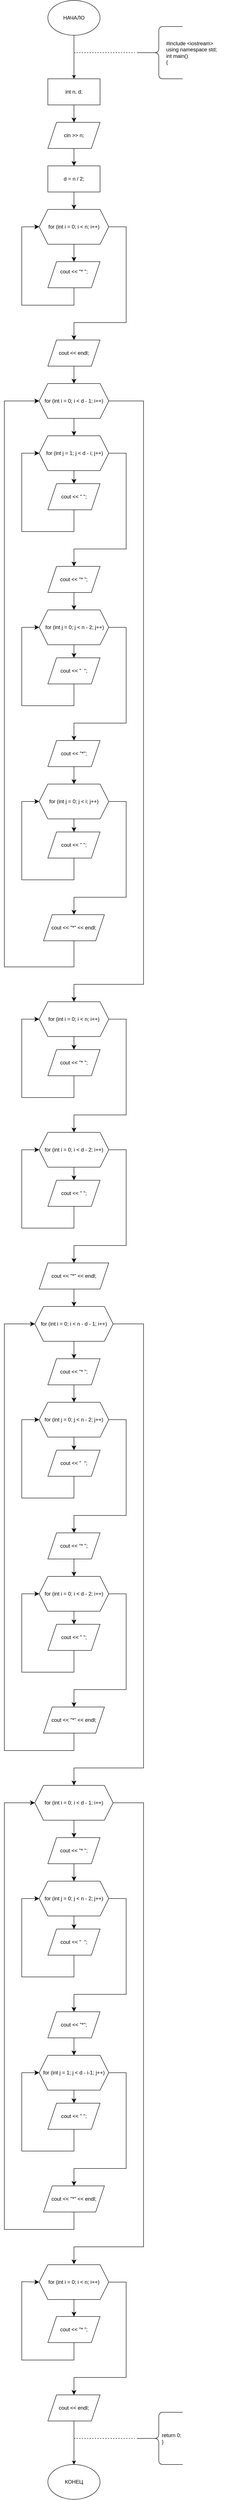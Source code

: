 <mxfile version="25.0.3" pages="7">
  <diagram id="2Utbh4lTheztEIpKIFNh" name="Страница — 2">
    <mxGraphModel dx="658" dy="795" grid="1" gridSize="10" guides="1" tooltips="1" connect="1" arrows="1" fold="1" page="1" pageScale="1" pageWidth="827" pageHeight="1169" math="0" shadow="0">
      <root>
        <mxCell id="0" />
        <mxCell id="1" parent="0" />
        <mxCell id="cNBva-AZgirPr0EvjZa0-1" style="edgeStyle=orthogonalEdgeStyle;rounded=0;orthogonalLoop=1;jettySize=auto;html=1;entryX=0.5;entryY=0;entryDx=0;entryDy=0;" parent="1" edge="1">
          <mxGeometry relative="1" as="geometry">
            <mxPoint x="360.0" y="200" as="targetPoint" />
            <mxPoint x="360.0" y="100" as="sourcePoint" />
          </mxGeometry>
        </mxCell>
        <mxCell id="cNBva-AZgirPr0EvjZa0-2" value="НАЧАЛО" style="ellipse;whiteSpace=wrap;html=1;" parent="1" vertex="1">
          <mxGeometry x="300" y="20" width="120" height="80" as="geometry" />
        </mxCell>
        <mxCell id="cNBva-AZgirPr0EvjZa0-3" value="" style="endArrow=none;dashed=1;html=1;rounded=0;" parent="1" target="cNBva-AZgirPr0EvjZa0-4" edge="1">
          <mxGeometry width="50" height="50" relative="1" as="geometry">
            <mxPoint x="360" y="140" as="sourcePoint" />
            <mxPoint x="520" y="140" as="targetPoint" />
          </mxGeometry>
        </mxCell>
        <mxCell id="cNBva-AZgirPr0EvjZa0-4" value="" style="shape=curlyBracket;whiteSpace=wrap;html=1;rounded=1;labelPosition=left;verticalLabelPosition=middle;align=right;verticalAlign=middle;" parent="1" vertex="1">
          <mxGeometry x="500" y="80" width="110" height="120" as="geometry" />
        </mxCell>
        <mxCell id="cNBva-AZgirPr0EvjZa0-5" value="&lt;div align=&quot;left&quot;&gt;#include &amp;lt;iostream&amp;gt;&lt;br&gt;using namespace std;&lt;br&gt;int main()&lt;br&gt;&lt;/div&gt;&lt;div align=&quot;left&quot;&gt;{&lt;/div&gt;" style="text;html=1;align=left;verticalAlign=middle;whiteSpace=wrap;rounded=0;" parent="1" vertex="1">
          <mxGeometry x="570" y="90" width="150" height="100" as="geometry" />
        </mxCell>
        <mxCell id="cNBva-AZgirPr0EvjZa0-8" style="edgeStyle=none;curved=1;rounded=0;orthogonalLoop=1;jettySize=auto;html=1;entryX=0.5;entryY=0;entryDx=0;entryDy=0;fontSize=12;startSize=8;endSize=8;" parent="1" source="cNBva-AZgirPr0EvjZa0-6" target="cNBva-AZgirPr0EvjZa0-7" edge="1">
          <mxGeometry relative="1" as="geometry" />
        </mxCell>
        <mxCell id="cNBva-AZgirPr0EvjZa0-6" value="int n, d;" style="rounded=0;whiteSpace=wrap;html=1;" parent="1" vertex="1">
          <mxGeometry x="300" y="200" width="120" height="60" as="geometry" />
        </mxCell>
        <mxCell id="cNBva-AZgirPr0EvjZa0-9" style="edgeStyle=none;curved=1;rounded=0;orthogonalLoop=1;jettySize=auto;html=1;fontSize=12;startSize=8;endSize=8;" parent="1" source="cNBva-AZgirPr0EvjZa0-7" target="cNBva-AZgirPr0EvjZa0-10" edge="1">
          <mxGeometry relative="1" as="geometry">
            <mxPoint x="360" y="400" as="targetPoint" />
          </mxGeometry>
        </mxCell>
        <mxCell id="cNBva-AZgirPr0EvjZa0-7" value="cin &gt;&gt; n;" style="shape=parallelogram;perimeter=parallelogramPerimeter;whiteSpace=wrap;html=1;fixedSize=1;" parent="1" vertex="1">
          <mxGeometry x="300" y="300" width="120" height="60" as="geometry" />
        </mxCell>
        <mxCell id="Hr2sJo4y9AS4UTB7AzaS-2" style="edgeStyle=none;curved=1;rounded=0;orthogonalLoop=1;jettySize=auto;html=1;fontSize=12;startSize=8;endSize=8;" parent="1" source="cNBva-AZgirPr0EvjZa0-10" target="Hr2sJo4y9AS4UTB7AzaS-1" edge="1">
          <mxGeometry relative="1" as="geometry" />
        </mxCell>
        <mxCell id="cNBva-AZgirPr0EvjZa0-10" value="d = n / 2;" style="rounded=0;whiteSpace=wrap;html=1;" parent="1" vertex="1">
          <mxGeometry x="300" y="400" width="120" height="60" as="geometry" />
        </mxCell>
        <mxCell id="Hr2sJo4y9AS4UTB7AzaS-4" value="" style="edgeStyle=none;curved=1;rounded=0;orthogonalLoop=1;jettySize=auto;html=1;fontSize=12;startSize=8;endSize=8;" parent="1" source="Hr2sJo4y9AS4UTB7AzaS-1" edge="1">
          <mxGeometry relative="1" as="geometry">
            <mxPoint x="360" y="620" as="targetPoint" />
          </mxGeometry>
        </mxCell>
        <mxCell id="Hr2sJo4y9AS4UTB7AzaS-6" style="edgeStyle=none;curved=0;rounded=0;orthogonalLoop=1;jettySize=auto;html=1;fontSize=12;startSize=8;endSize=8;exitX=1;exitY=0.5;exitDx=0;exitDy=0;" parent="1" source="Hr2sJo4y9AS4UTB7AzaS-1" edge="1">
          <mxGeometry relative="1" as="geometry">
            <mxPoint x="360" y="800" as="targetPoint" />
            <Array as="points">
              <mxPoint x="480" y="540" />
              <mxPoint x="480" y="760" />
              <mxPoint x="360" y="760" />
            </Array>
          </mxGeometry>
        </mxCell>
        <mxCell id="Hr2sJo4y9AS4UTB7AzaS-1" value="for (int i = 0; i &amp;lt; n; i++)" style="shape=hexagon;perimeter=hexagonPerimeter2;whiteSpace=wrap;html=1;fixedSize=1;" parent="1" vertex="1">
          <mxGeometry x="280" y="500" width="160" height="80" as="geometry" />
        </mxCell>
        <mxCell id="Hr2sJo4y9AS4UTB7AzaS-5" style="edgeStyle=none;curved=0;rounded=0;orthogonalLoop=1;jettySize=auto;html=1;entryX=0;entryY=0.5;entryDx=0;entryDy=0;fontSize=12;startSize=8;endSize=8;exitX=0.5;exitY=1;exitDx=0;exitDy=0;" parent="1" target="Hr2sJo4y9AS4UTB7AzaS-1" edge="1">
          <mxGeometry relative="1" as="geometry">
            <mxPoint x="360" y="680" as="sourcePoint" />
            <Array as="points">
              <mxPoint x="360" y="720" />
              <mxPoint x="240" y="720" />
              <mxPoint x="240" y="540" />
            </Array>
          </mxGeometry>
        </mxCell>
        <mxCell id="Hr2sJo4y9AS4UTB7AzaS-7" value="&#xa;cout &amp;lt;&amp;lt; &quot;* &quot;;&#xa;&#xa;" style="shape=parallelogram;perimeter=parallelogramPerimeter;whiteSpace=wrap;html=1;fixedSize=1;" parent="1" vertex="1">
          <mxGeometry x="300" y="620" width="120" height="60" as="geometry" />
        </mxCell>
        <mxCell id="Hr2sJo4y9AS4UTB7AzaS-9" style="edgeStyle=none;curved=1;rounded=0;orthogonalLoop=1;jettySize=auto;html=1;fontSize=12;startSize=8;endSize=8;" parent="1" source="Hr2sJo4y9AS4UTB7AzaS-8" edge="1">
          <mxGeometry relative="1" as="geometry">
            <mxPoint x="360" y="900" as="targetPoint" />
          </mxGeometry>
        </mxCell>
        <mxCell id="Hr2sJo4y9AS4UTB7AzaS-8" value="cout &lt;&lt; endl;" style="shape=parallelogram;perimeter=parallelogramPerimeter;whiteSpace=wrap;html=1;fixedSize=1;" parent="1" vertex="1">
          <mxGeometry x="300" y="800" width="120" height="60" as="geometry" />
        </mxCell>
        <mxCell id="Hr2sJo4y9AS4UTB7AzaS-10" value="" style="edgeStyle=none;curved=1;rounded=0;orthogonalLoop=1;jettySize=auto;html=1;fontSize=12;startSize=8;endSize=8;" parent="1" source="Hr2sJo4y9AS4UTB7AzaS-12" edge="1">
          <mxGeometry relative="1" as="geometry">
            <mxPoint x="360" y="1020" as="targetPoint" />
          </mxGeometry>
        </mxCell>
        <mxCell id="Hr2sJo4y9AS4UTB7AzaS-41" style="edgeStyle=none;curved=0;rounded=0;orthogonalLoop=1;jettySize=auto;html=1;fontSize=12;startSize=8;endSize=8;exitX=1;exitY=0.5;exitDx=0;exitDy=0;" parent="1" source="Hr2sJo4y9AS4UTB7AzaS-12" edge="1">
          <mxGeometry relative="1" as="geometry">
            <mxPoint x="360" y="2320" as="targetPoint" />
            <Array as="points">
              <mxPoint x="520" y="940" />
              <mxPoint x="520" y="2280" />
              <mxPoint x="360" y="2280" />
            </Array>
          </mxGeometry>
        </mxCell>
        <mxCell id="Hr2sJo4y9AS4UTB7AzaS-12" value="for (int i = 0; i &amp;lt; d - 1; i++)" style="shape=hexagon;perimeter=hexagonPerimeter2;whiteSpace=wrap;html=1;fixedSize=1;" parent="1" vertex="1">
          <mxGeometry x="280" y="900" width="160" height="80" as="geometry" />
        </mxCell>
        <mxCell id="Hr2sJo4y9AS4UTB7AzaS-22" style="edgeStyle=none;curved=1;rounded=0;orthogonalLoop=1;jettySize=auto;html=1;entryX=0.5;entryY=0;entryDx=0;entryDy=0;fontSize=12;startSize=8;endSize=8;" parent="1" source="Hr2sJo4y9AS4UTB7AzaS-17" target="Hr2sJo4y9AS4UTB7AzaS-21" edge="1">
          <mxGeometry relative="1" as="geometry" />
        </mxCell>
        <mxCell id="Hr2sJo4y9AS4UTB7AzaS-24" style="edgeStyle=none;curved=0;rounded=0;orthogonalLoop=1;jettySize=auto;html=1;fontSize=12;startSize=8;endSize=8;exitX=1;exitY=0.5;exitDx=0;exitDy=0;strokeColor=default;" parent="1" source="Hr2sJo4y9AS4UTB7AzaS-17" edge="1">
          <mxGeometry relative="1" as="geometry">
            <mxPoint x="360" y="1320" as="targetPoint" />
            <Array as="points">
              <mxPoint x="480" y="1060" />
              <mxPoint x="480" y="1280" />
              <mxPoint x="360" y="1280" />
            </Array>
          </mxGeometry>
        </mxCell>
        <mxCell id="Hr2sJo4y9AS4UTB7AzaS-17" value="&amp;nbsp;for (int j = 1; j &amp;lt; d - i; j++)" style="shape=hexagon;perimeter=hexagonPerimeter2;whiteSpace=wrap;html=1;fixedSize=1;" parent="1" vertex="1">
          <mxGeometry x="280" y="1020" width="160" height="80" as="geometry" />
        </mxCell>
        <mxCell id="Hr2sJo4y9AS4UTB7AzaS-23" style="edgeStyle=none;curved=0;rounded=0;orthogonalLoop=1;jettySize=auto;html=1;entryX=0;entryY=0.5;entryDx=0;entryDy=0;fontSize=12;startSize=8;endSize=8;" parent="1" source="Hr2sJo4y9AS4UTB7AzaS-21" target="Hr2sJo4y9AS4UTB7AzaS-17" edge="1">
          <mxGeometry relative="1" as="geometry">
            <Array as="points">
              <mxPoint x="360" y="1240" />
              <mxPoint x="240" y="1240" />
              <mxPoint x="240" y="1060" />
            </Array>
          </mxGeometry>
        </mxCell>
        <mxCell id="Hr2sJo4y9AS4UTB7AzaS-21" value="cout &amp;lt;&amp;lt; &quot; &quot;;" style="shape=parallelogram;perimeter=parallelogramPerimeter;whiteSpace=wrap;html=1;fixedSize=1;" parent="1" vertex="1">
          <mxGeometry x="300" y="1130" width="120" height="60" as="geometry" />
        </mxCell>
        <mxCell id="Hr2sJo4y9AS4UTB7AzaS-26" style="edgeStyle=none;curved=1;rounded=0;orthogonalLoop=1;jettySize=auto;html=1;fontSize=12;startSize=8;endSize=8;" parent="1" source="Hr2sJo4y9AS4UTB7AzaS-25" edge="1">
          <mxGeometry relative="1" as="geometry">
            <mxPoint x="360" y="1420" as="targetPoint" />
          </mxGeometry>
        </mxCell>
        <mxCell id="Hr2sJo4y9AS4UTB7AzaS-25" value="cout &lt;&lt; &quot;* &quot;;" style="shape=parallelogram;perimeter=parallelogramPerimeter;whiteSpace=wrap;html=1;fixedSize=1;" parent="1" vertex="1">
          <mxGeometry x="300" y="1320" width="120" height="60" as="geometry" />
        </mxCell>
        <mxCell id="Hr2sJo4y9AS4UTB7AzaS-27" style="edgeStyle=none;curved=1;rounded=0;orthogonalLoop=1;jettySize=auto;html=1;entryX=0.5;entryY=0;entryDx=0;entryDy=0;fontSize=12;startSize=8;endSize=8;" parent="1" source="Hr2sJo4y9AS4UTB7AzaS-29" target="Hr2sJo4y9AS4UTB7AzaS-31" edge="1">
          <mxGeometry relative="1" as="geometry" />
        </mxCell>
        <mxCell id="Hr2sJo4y9AS4UTB7AzaS-28" style="edgeStyle=none;curved=0;rounded=0;orthogonalLoop=1;jettySize=auto;html=1;fontSize=12;startSize=8;endSize=8;exitX=1;exitY=0.5;exitDx=0;exitDy=0;strokeColor=default;" parent="1" source="Hr2sJo4y9AS4UTB7AzaS-29" edge="1">
          <mxGeometry relative="1" as="geometry">
            <mxPoint x="360" y="1720" as="targetPoint" />
            <Array as="points">
              <mxPoint x="480" y="1460" />
              <mxPoint x="480" y="1680" />
              <mxPoint x="360" y="1680" />
            </Array>
          </mxGeometry>
        </mxCell>
        <mxCell id="Hr2sJo4y9AS4UTB7AzaS-29" value="&amp;nbsp;for (int j = 0; j &amp;lt; n - 2; j++)" style="shape=hexagon;perimeter=hexagonPerimeter2;whiteSpace=wrap;html=1;fixedSize=1;" parent="1" vertex="1">
          <mxGeometry x="280" y="1420" width="160" height="80" as="geometry" />
        </mxCell>
        <mxCell id="Hr2sJo4y9AS4UTB7AzaS-30" style="edgeStyle=none;curved=0;rounded=0;orthogonalLoop=1;jettySize=auto;html=1;entryX=0;entryY=0.5;entryDx=0;entryDy=0;fontSize=12;startSize=8;endSize=8;" parent="1" source="Hr2sJo4y9AS4UTB7AzaS-31" target="Hr2sJo4y9AS4UTB7AzaS-29" edge="1">
          <mxGeometry relative="1" as="geometry">
            <Array as="points">
              <mxPoint x="360" y="1640" />
              <mxPoint x="240" y="1640" />
              <mxPoint x="240" y="1460" />
            </Array>
          </mxGeometry>
        </mxCell>
        <mxCell id="Hr2sJo4y9AS4UTB7AzaS-31" value="cout &amp;lt;&amp;lt; &quot;&amp;nbsp; &quot;;" style="shape=parallelogram;perimeter=parallelogramPerimeter;whiteSpace=wrap;html=1;fixedSize=1;" parent="1" vertex="1">
          <mxGeometry x="300" y="1530" width="120" height="60" as="geometry" />
        </mxCell>
        <mxCell id="Hr2sJo4y9AS4UTB7AzaS-33" style="edgeStyle=none;curved=1;rounded=0;orthogonalLoop=1;jettySize=auto;html=1;fontSize=12;startSize=8;endSize=8;" parent="1" source="Hr2sJo4y9AS4UTB7AzaS-32" edge="1">
          <mxGeometry relative="1" as="geometry">
            <mxPoint x="360" y="1820" as="targetPoint" />
          </mxGeometry>
        </mxCell>
        <mxCell id="Hr2sJo4y9AS4UTB7AzaS-32" value="cout &amp;lt;&amp;lt; &quot;*&quot;;" style="shape=parallelogram;perimeter=parallelogramPerimeter;whiteSpace=wrap;html=1;fixedSize=1;" parent="1" vertex="1">
          <mxGeometry x="300" y="1720" width="120" height="60" as="geometry" />
        </mxCell>
        <mxCell id="Hr2sJo4y9AS4UTB7AzaS-34" style="edgeStyle=none;curved=1;rounded=0;orthogonalLoop=1;jettySize=auto;html=1;entryX=0.5;entryY=0;entryDx=0;entryDy=0;fontSize=12;startSize=8;endSize=8;" parent="1" source="Hr2sJo4y9AS4UTB7AzaS-36" target="Hr2sJo4y9AS4UTB7AzaS-38" edge="1">
          <mxGeometry relative="1" as="geometry" />
        </mxCell>
        <mxCell id="Hr2sJo4y9AS4UTB7AzaS-35" style="edgeStyle=none;curved=0;rounded=0;orthogonalLoop=1;jettySize=auto;html=1;fontSize=12;startSize=8;endSize=8;exitX=1;exitY=0.5;exitDx=0;exitDy=0;strokeColor=default;" parent="1" source="Hr2sJo4y9AS4UTB7AzaS-36" edge="1">
          <mxGeometry relative="1" as="geometry">
            <mxPoint x="360" y="2120" as="targetPoint" />
            <Array as="points">
              <mxPoint x="480" y="1860" />
              <mxPoint x="480" y="2080" />
              <mxPoint x="360" y="2080" />
            </Array>
          </mxGeometry>
        </mxCell>
        <mxCell id="Hr2sJo4y9AS4UTB7AzaS-36" value="for (int j = 0; j &amp;lt; i; j++)" style="shape=hexagon;perimeter=hexagonPerimeter2;whiteSpace=wrap;html=1;fixedSize=1;" parent="1" vertex="1">
          <mxGeometry x="280" y="1820" width="160" height="80" as="geometry" />
        </mxCell>
        <mxCell id="Hr2sJo4y9AS4UTB7AzaS-37" style="edgeStyle=none;curved=0;rounded=0;orthogonalLoop=1;jettySize=auto;html=1;entryX=0;entryY=0.5;entryDx=0;entryDy=0;fontSize=12;startSize=8;endSize=8;" parent="1" source="Hr2sJo4y9AS4UTB7AzaS-38" target="Hr2sJo4y9AS4UTB7AzaS-36" edge="1">
          <mxGeometry relative="1" as="geometry">
            <Array as="points">
              <mxPoint x="360" y="2040" />
              <mxPoint x="240" y="2040" />
              <mxPoint x="240" y="1860" />
            </Array>
          </mxGeometry>
        </mxCell>
        <mxCell id="Hr2sJo4y9AS4UTB7AzaS-38" value="cout &amp;lt;&amp;lt; &quot; &quot;;" style="shape=parallelogram;perimeter=parallelogramPerimeter;whiteSpace=wrap;html=1;fixedSize=1;" parent="1" vertex="1">
          <mxGeometry x="300" y="1930" width="120" height="60" as="geometry" />
        </mxCell>
        <mxCell id="Hr2sJo4y9AS4UTB7AzaS-40" style="edgeStyle=none;curved=0;rounded=0;orthogonalLoop=1;jettySize=auto;html=1;entryX=0;entryY=0.5;entryDx=0;entryDy=0;fontSize=12;startSize=8;endSize=8;" parent="1" source="Hr2sJo4y9AS4UTB7AzaS-39" target="Hr2sJo4y9AS4UTB7AzaS-12" edge="1">
          <mxGeometry relative="1" as="geometry">
            <Array as="points">
              <mxPoint x="360" y="2240" />
              <mxPoint x="200" y="2240" />
              <mxPoint x="200" y="940" />
            </Array>
          </mxGeometry>
        </mxCell>
        <mxCell id="Hr2sJo4y9AS4UTB7AzaS-39" value="cout &amp;lt;&amp;lt; &quot;*&quot; &amp;lt;&amp;lt; endl;" style="shape=parallelogram;perimeter=parallelogramPerimeter;whiteSpace=wrap;html=1;fixedSize=1;" parent="1" vertex="1">
          <mxGeometry x="290" y="2120" width="140" height="60" as="geometry" />
        </mxCell>
        <mxCell id="Hr2sJo4y9AS4UTB7AzaS-43" style="edgeStyle=none;curved=1;rounded=0;orthogonalLoop=1;jettySize=auto;html=1;entryX=0.5;entryY=0;entryDx=0;entryDy=0;fontSize=12;startSize=8;endSize=8;" parent="1" source="Hr2sJo4y9AS4UTB7AzaS-45" target="Hr2sJo4y9AS4UTB7AzaS-47" edge="1">
          <mxGeometry relative="1" as="geometry" />
        </mxCell>
        <mxCell id="Hr2sJo4y9AS4UTB7AzaS-44" style="edgeStyle=none;curved=0;rounded=0;orthogonalLoop=1;jettySize=auto;html=1;fontSize=12;startSize=8;endSize=8;exitX=1;exitY=0.5;exitDx=0;exitDy=0;strokeColor=default;" parent="1" source="Hr2sJo4y9AS4UTB7AzaS-45" edge="1">
          <mxGeometry relative="1" as="geometry">
            <mxPoint x="360" y="2620" as="targetPoint" />
            <Array as="points">
              <mxPoint x="480" y="2360" />
              <mxPoint x="480" y="2580" />
              <mxPoint x="360" y="2580" />
            </Array>
          </mxGeometry>
        </mxCell>
        <mxCell id="Hr2sJo4y9AS4UTB7AzaS-45" value="for (int i = 0; i &amp;lt; n; i++)" style="shape=hexagon;perimeter=hexagonPerimeter2;whiteSpace=wrap;html=1;fixedSize=1;" parent="1" vertex="1">
          <mxGeometry x="280" y="2320" width="160" height="80" as="geometry" />
        </mxCell>
        <mxCell id="Hr2sJo4y9AS4UTB7AzaS-46" style="edgeStyle=none;curved=0;rounded=0;orthogonalLoop=1;jettySize=auto;html=1;entryX=0;entryY=0.5;entryDx=0;entryDy=0;fontSize=12;startSize=8;endSize=8;" parent="1" source="Hr2sJo4y9AS4UTB7AzaS-47" target="Hr2sJo4y9AS4UTB7AzaS-45" edge="1">
          <mxGeometry relative="1" as="geometry">
            <Array as="points">
              <mxPoint x="360" y="2540" />
              <mxPoint x="240" y="2540" />
              <mxPoint x="240" y="2360" />
            </Array>
          </mxGeometry>
        </mxCell>
        <mxCell id="Hr2sJo4y9AS4UTB7AzaS-47" value="cout &amp;lt;&amp;lt; &quot;* &quot;;" style="shape=parallelogram;perimeter=parallelogramPerimeter;whiteSpace=wrap;html=1;fixedSize=1;" parent="1" vertex="1">
          <mxGeometry x="300" y="2430" width="120" height="60" as="geometry" />
        </mxCell>
        <mxCell id="Hr2sJo4y9AS4UTB7AzaS-50" style="edgeStyle=none;curved=1;rounded=0;orthogonalLoop=1;jettySize=auto;html=1;entryX=0.5;entryY=0;entryDx=0;entryDy=0;fontSize=12;startSize=8;endSize=8;" parent="1" source="Hr2sJo4y9AS4UTB7AzaS-52" target="Hr2sJo4y9AS4UTB7AzaS-54" edge="1">
          <mxGeometry relative="1" as="geometry" />
        </mxCell>
        <mxCell id="Hr2sJo4y9AS4UTB7AzaS-51" style="edgeStyle=none;curved=0;rounded=0;orthogonalLoop=1;jettySize=auto;html=1;fontSize=12;startSize=8;endSize=8;exitX=1;exitY=0.5;exitDx=0;exitDy=0;strokeColor=default;" parent="1" source="Hr2sJo4y9AS4UTB7AzaS-52" edge="1">
          <mxGeometry relative="1" as="geometry">
            <mxPoint x="360" y="2920" as="targetPoint" />
            <Array as="points">
              <mxPoint x="480" y="2660" />
              <mxPoint x="480" y="2880" />
              <mxPoint x="360" y="2880" />
            </Array>
          </mxGeometry>
        </mxCell>
        <mxCell id="Hr2sJo4y9AS4UTB7AzaS-52" value="for (int i = 0; i &amp;lt; d - 2; i++)" style="shape=hexagon;perimeter=hexagonPerimeter2;whiteSpace=wrap;html=1;fixedSize=1;" parent="1" vertex="1">
          <mxGeometry x="280" y="2620" width="160" height="80" as="geometry" />
        </mxCell>
        <mxCell id="Hr2sJo4y9AS4UTB7AzaS-53" style="edgeStyle=none;curved=0;rounded=0;orthogonalLoop=1;jettySize=auto;html=1;entryX=0;entryY=0.5;entryDx=0;entryDy=0;fontSize=12;startSize=8;endSize=8;" parent="1" source="Hr2sJo4y9AS4UTB7AzaS-54" target="Hr2sJo4y9AS4UTB7AzaS-52" edge="1">
          <mxGeometry relative="1" as="geometry">
            <Array as="points">
              <mxPoint x="360" y="2840" />
              <mxPoint x="240" y="2840" />
              <mxPoint x="240" y="2660" />
            </Array>
          </mxGeometry>
        </mxCell>
        <mxCell id="Hr2sJo4y9AS4UTB7AzaS-54" value="cout &amp;lt;&amp;lt; &quot; &quot;;" style="shape=parallelogram;perimeter=parallelogramPerimeter;whiteSpace=wrap;html=1;fixedSize=1;" parent="1" vertex="1">
          <mxGeometry x="300" y="2730" width="120" height="60" as="geometry" />
        </mxCell>
        <mxCell id="Hr2sJo4y9AS4UTB7AzaS-71" style="edgeStyle=none;curved=1;rounded=0;orthogonalLoop=1;jettySize=auto;html=1;entryX=0.5;entryY=0;entryDx=0;entryDy=0;fontSize=12;startSize=8;endSize=8;" parent="1" source="Hr2sJo4y9AS4UTB7AzaS-55" target="Hr2sJo4y9AS4UTB7AzaS-57" edge="1">
          <mxGeometry relative="1" as="geometry" />
        </mxCell>
        <mxCell id="Hr2sJo4y9AS4UTB7AzaS-55" value="cout &amp;lt;&amp;lt; &quot;*&quot; &amp;lt;&amp;lt; endl;" style="shape=parallelogram;perimeter=parallelogramPerimeter;whiteSpace=wrap;html=1;fixedSize=1;" parent="1" vertex="1">
          <mxGeometry x="280" y="2920" width="160" height="60" as="geometry" />
        </mxCell>
        <mxCell id="Hr2sJo4y9AS4UTB7AzaS-56" value="" style="edgeStyle=none;curved=1;rounded=0;orthogonalLoop=1;jettySize=auto;html=1;fontSize=12;startSize=8;endSize=8;" parent="1" source="Hr2sJo4y9AS4UTB7AzaS-57" edge="1">
          <mxGeometry relative="1" as="geometry">
            <mxPoint x="360" y="3140" as="targetPoint" />
          </mxGeometry>
        </mxCell>
        <mxCell id="Hr2sJo4y9AS4UTB7AzaS-75" style="edgeStyle=none;shape=connector;curved=0;rounded=0;orthogonalLoop=1;jettySize=auto;html=1;strokeColor=default;align=center;verticalAlign=middle;fontFamily=Helvetica;fontSize=12;fontColor=default;labelBackgroundColor=default;startSize=8;endArrow=classic;endSize=8;exitX=1;exitY=0.5;exitDx=0;exitDy=0;" parent="1" source="Hr2sJo4y9AS4UTB7AzaS-57" edge="1">
          <mxGeometry relative="1" as="geometry">
            <mxPoint x="360" y="4120" as="targetPoint" />
            <Array as="points">
              <mxPoint x="520" y="3060" />
              <mxPoint x="520" y="4080" />
              <mxPoint x="360" y="4080" />
            </Array>
          </mxGeometry>
        </mxCell>
        <mxCell id="Hr2sJo4y9AS4UTB7AzaS-57" value="for (int i = 0; i &amp;lt; n - d - 1; i++)" style="shape=hexagon;perimeter=hexagonPerimeter2;whiteSpace=wrap;html=1;fixedSize=1;" parent="1" vertex="1">
          <mxGeometry x="270" y="3020" width="180" height="80" as="geometry" />
        </mxCell>
        <mxCell id="Hr2sJo4y9AS4UTB7AzaS-58" style="edgeStyle=none;curved=1;rounded=0;orthogonalLoop=1;jettySize=auto;html=1;entryX=0.5;entryY=0;entryDx=0;entryDy=0;fontSize=12;startSize=8;endSize=8;" parent="1" source="Hr2sJo4y9AS4UTB7AzaS-60" target="Hr2sJo4y9AS4UTB7AzaS-62" edge="1">
          <mxGeometry relative="1" as="geometry" />
        </mxCell>
        <mxCell id="Hr2sJo4y9AS4UTB7AzaS-59" style="edgeStyle=none;curved=0;rounded=0;orthogonalLoop=1;jettySize=auto;html=1;fontSize=12;startSize=8;endSize=8;exitX=1;exitY=0.5;exitDx=0;exitDy=0;strokeColor=default;" parent="1" source="Hr2sJo4y9AS4UTB7AzaS-60" edge="1">
          <mxGeometry relative="1" as="geometry">
            <mxPoint x="360" y="3540" as="targetPoint" />
            <Array as="points">
              <mxPoint x="480" y="3280" />
              <mxPoint x="480" y="3500" />
              <mxPoint x="360" y="3500" />
            </Array>
          </mxGeometry>
        </mxCell>
        <mxCell id="Hr2sJo4y9AS4UTB7AzaS-60" value="for (int j = 0; j &amp;lt; n - 2; j++)" style="shape=hexagon;perimeter=hexagonPerimeter2;whiteSpace=wrap;html=1;fixedSize=1;" parent="1" vertex="1">
          <mxGeometry x="280" y="3240" width="160" height="80" as="geometry" />
        </mxCell>
        <mxCell id="Hr2sJo4y9AS4UTB7AzaS-61" style="edgeStyle=none;curved=0;rounded=0;orthogonalLoop=1;jettySize=auto;html=1;entryX=0;entryY=0.5;entryDx=0;entryDy=0;fontSize=12;startSize=8;endSize=8;" parent="1" source="Hr2sJo4y9AS4UTB7AzaS-62" target="Hr2sJo4y9AS4UTB7AzaS-60" edge="1">
          <mxGeometry relative="1" as="geometry">
            <Array as="points">
              <mxPoint x="360" y="3460" />
              <mxPoint x="240" y="3460" />
              <mxPoint x="240" y="3280" />
            </Array>
          </mxGeometry>
        </mxCell>
        <mxCell id="Hr2sJo4y9AS4UTB7AzaS-62" value="cout &amp;lt;&amp;lt; &quot;&amp;nbsp; &quot;;" style="shape=parallelogram;perimeter=parallelogramPerimeter;whiteSpace=wrap;html=1;fixedSize=1;" parent="1" vertex="1">
          <mxGeometry x="300" y="3350" width="120" height="60" as="geometry" />
        </mxCell>
        <mxCell id="Hr2sJo4y9AS4UTB7AzaS-63" style="edgeStyle=none;curved=1;rounded=0;orthogonalLoop=1;jettySize=auto;html=1;fontSize=12;startSize=8;endSize=8;" parent="1" source="Hr2sJo4y9AS4UTB7AzaS-64" edge="1">
          <mxGeometry relative="1" as="geometry">
            <mxPoint x="360" y="3640" as="targetPoint" />
          </mxGeometry>
        </mxCell>
        <mxCell id="Hr2sJo4y9AS4UTB7AzaS-64" value="cout &lt;&lt; &quot;* &quot;;" style="shape=parallelogram;perimeter=parallelogramPerimeter;whiteSpace=wrap;html=1;fixedSize=1;" parent="1" vertex="1">
          <mxGeometry x="300" y="3540" width="120" height="60" as="geometry" />
        </mxCell>
        <mxCell id="Hr2sJo4y9AS4UTB7AzaS-65" style="edgeStyle=none;curved=1;rounded=0;orthogonalLoop=1;jettySize=auto;html=1;entryX=0.5;entryY=0;entryDx=0;entryDy=0;fontSize=12;startSize=8;endSize=8;" parent="1" source="Hr2sJo4y9AS4UTB7AzaS-67" target="Hr2sJo4y9AS4UTB7AzaS-69" edge="1">
          <mxGeometry relative="1" as="geometry" />
        </mxCell>
        <mxCell id="Hr2sJo4y9AS4UTB7AzaS-66" style="edgeStyle=none;curved=0;rounded=0;orthogonalLoop=1;jettySize=auto;html=1;fontSize=12;startSize=8;endSize=8;exitX=1;exitY=0.5;exitDx=0;exitDy=0;strokeColor=default;" parent="1" source="Hr2sJo4y9AS4UTB7AzaS-67" edge="1">
          <mxGeometry relative="1" as="geometry">
            <mxPoint x="360" y="3940" as="targetPoint" />
            <Array as="points">
              <mxPoint x="480" y="3680" />
              <mxPoint x="480" y="3900" />
              <mxPoint x="360" y="3900" />
            </Array>
          </mxGeometry>
        </mxCell>
        <mxCell id="Hr2sJo4y9AS4UTB7AzaS-67" value="for (int i = 0; i &amp;lt; d - 2; i++)" style="shape=hexagon;perimeter=hexagonPerimeter2;whiteSpace=wrap;html=1;fixedSize=1;" parent="1" vertex="1">
          <mxGeometry x="280" y="3640" width="160" height="80" as="geometry" />
        </mxCell>
        <mxCell id="Hr2sJo4y9AS4UTB7AzaS-68" style="edgeStyle=none;curved=0;rounded=0;orthogonalLoop=1;jettySize=auto;html=1;entryX=0;entryY=0.5;entryDx=0;entryDy=0;fontSize=12;startSize=8;endSize=8;" parent="1" source="Hr2sJo4y9AS4UTB7AzaS-69" target="Hr2sJo4y9AS4UTB7AzaS-67" edge="1">
          <mxGeometry relative="1" as="geometry">
            <Array as="points">
              <mxPoint x="360" y="3860" />
              <mxPoint x="240" y="3860" />
              <mxPoint x="240" y="3680" />
            </Array>
          </mxGeometry>
        </mxCell>
        <mxCell id="Hr2sJo4y9AS4UTB7AzaS-69" value="cout &amp;lt;&amp;lt; &quot; &quot;;" style="shape=parallelogram;perimeter=parallelogramPerimeter;whiteSpace=wrap;html=1;fixedSize=1;" parent="1" vertex="1">
          <mxGeometry x="300" y="3750" width="120" height="60" as="geometry" />
        </mxCell>
        <mxCell id="Hr2sJo4y9AS4UTB7AzaS-74" style="edgeStyle=none;curved=0;rounded=0;orthogonalLoop=1;jettySize=auto;html=1;entryX=0;entryY=0.5;entryDx=0;entryDy=0;fontSize=12;startSize=8;endSize=8;exitX=0.5;exitY=1;exitDx=0;exitDy=0;" parent="1" source="Hr2sJo4y9AS4UTB7AzaS-70" target="Hr2sJo4y9AS4UTB7AzaS-57" edge="1">
          <mxGeometry relative="1" as="geometry">
            <Array as="points">
              <mxPoint x="360" y="4040" />
              <mxPoint x="200" y="4040" />
              <mxPoint x="200" y="3060" />
            </Array>
          </mxGeometry>
        </mxCell>
        <mxCell id="Hr2sJo4y9AS4UTB7AzaS-70" value="cout &amp;lt;&amp;lt; &quot;*&quot; &amp;lt;&amp;lt; endl;" style="shape=parallelogram;perimeter=parallelogramPerimeter;whiteSpace=wrap;html=1;fixedSize=1;" parent="1" vertex="1">
          <mxGeometry x="290" y="3940" width="140" height="60" as="geometry" />
        </mxCell>
        <mxCell id="Hr2sJo4y9AS4UTB7AzaS-73" style="edgeStyle=none;curved=1;rounded=0;orthogonalLoop=1;jettySize=auto;html=1;entryX=0.5;entryY=0;entryDx=0;entryDy=0;fontSize=12;startSize=8;endSize=8;" parent="1" source="Hr2sJo4y9AS4UTB7AzaS-72" target="Hr2sJo4y9AS4UTB7AzaS-60" edge="1">
          <mxGeometry relative="1" as="geometry" />
        </mxCell>
        <mxCell id="Hr2sJo4y9AS4UTB7AzaS-72" value="cout &lt;&lt; &quot;* &quot;;" style="shape=parallelogram;perimeter=parallelogramPerimeter;whiteSpace=wrap;html=1;fixedSize=1;" parent="1" vertex="1">
          <mxGeometry x="300" y="3140" width="120" height="60" as="geometry" />
        </mxCell>
        <mxCell id="Hr2sJo4y9AS4UTB7AzaS-95" value="" style="edgeStyle=none;curved=1;rounded=0;orthogonalLoop=1;jettySize=auto;html=1;fontSize=12;startSize=8;endSize=8;" parent="1" source="Hr2sJo4y9AS4UTB7AzaS-97" edge="1">
          <mxGeometry relative="1" as="geometry">
            <mxPoint x="360" y="4240" as="targetPoint" />
          </mxGeometry>
        </mxCell>
        <mxCell id="Hr2sJo4y9AS4UTB7AzaS-96" style="edgeStyle=none;shape=connector;curved=0;rounded=0;orthogonalLoop=1;jettySize=auto;html=1;strokeColor=default;align=center;verticalAlign=middle;fontFamily=Helvetica;fontSize=12;fontColor=default;labelBackgroundColor=default;startSize=8;endArrow=classic;endSize=8;exitX=1;exitY=0.5;exitDx=0;exitDy=0;" parent="1" source="Hr2sJo4y9AS4UTB7AzaS-97" edge="1">
          <mxGeometry relative="1" as="geometry">
            <mxPoint x="360" y="5220" as="targetPoint" />
            <Array as="points">
              <mxPoint x="520" y="4160" />
              <mxPoint x="520" y="5180" />
              <mxPoint x="360" y="5180" />
            </Array>
          </mxGeometry>
        </mxCell>
        <mxCell id="Hr2sJo4y9AS4UTB7AzaS-97" value="for (int i = 0; i &amp;lt; d - 1; i++)" style="shape=hexagon;perimeter=hexagonPerimeter2;whiteSpace=wrap;html=1;fixedSize=1;" parent="1" vertex="1">
          <mxGeometry x="270" y="4120" width="180" height="80" as="geometry" />
        </mxCell>
        <mxCell id="Hr2sJo4y9AS4UTB7AzaS-98" style="edgeStyle=none;curved=1;rounded=0;orthogonalLoop=1;jettySize=auto;html=1;entryX=0.5;entryY=0;entryDx=0;entryDy=0;fontSize=12;startSize=8;endSize=8;" parent="1" source="Hr2sJo4y9AS4UTB7AzaS-100" target="Hr2sJo4y9AS4UTB7AzaS-102" edge="1">
          <mxGeometry relative="1" as="geometry" />
        </mxCell>
        <mxCell id="Hr2sJo4y9AS4UTB7AzaS-99" style="edgeStyle=none;curved=0;rounded=0;orthogonalLoop=1;jettySize=auto;html=1;fontSize=12;startSize=8;endSize=8;exitX=1;exitY=0.5;exitDx=0;exitDy=0;strokeColor=default;" parent="1" source="Hr2sJo4y9AS4UTB7AzaS-100" edge="1">
          <mxGeometry relative="1" as="geometry">
            <mxPoint x="360" y="4640" as="targetPoint" />
            <Array as="points">
              <mxPoint x="480" y="4380" />
              <mxPoint x="480" y="4600" />
              <mxPoint x="360" y="4600" />
            </Array>
          </mxGeometry>
        </mxCell>
        <mxCell id="Hr2sJo4y9AS4UTB7AzaS-100" value="for (int j = 0; j &amp;lt; n - 2; j++)" style="shape=hexagon;perimeter=hexagonPerimeter2;whiteSpace=wrap;html=1;fixedSize=1;" parent="1" vertex="1">
          <mxGeometry x="280" y="4340" width="160" height="80" as="geometry" />
        </mxCell>
        <mxCell id="Hr2sJo4y9AS4UTB7AzaS-101" style="edgeStyle=none;curved=0;rounded=0;orthogonalLoop=1;jettySize=auto;html=1;entryX=0;entryY=0.5;entryDx=0;entryDy=0;fontSize=12;startSize=8;endSize=8;" parent="1" source="Hr2sJo4y9AS4UTB7AzaS-102" target="Hr2sJo4y9AS4UTB7AzaS-100" edge="1">
          <mxGeometry relative="1" as="geometry">
            <Array as="points">
              <mxPoint x="360" y="4560" />
              <mxPoint x="240" y="4560" />
              <mxPoint x="240" y="4380" />
            </Array>
          </mxGeometry>
        </mxCell>
        <mxCell id="Hr2sJo4y9AS4UTB7AzaS-102" value="cout &amp;lt;&amp;lt; &quot;&amp;nbsp; &quot;;" style="shape=parallelogram;perimeter=parallelogramPerimeter;whiteSpace=wrap;html=1;fixedSize=1;" parent="1" vertex="1">
          <mxGeometry x="300" y="4450" width="120" height="60" as="geometry" />
        </mxCell>
        <mxCell id="Hr2sJo4y9AS4UTB7AzaS-103" style="edgeStyle=none;curved=1;rounded=0;orthogonalLoop=1;jettySize=auto;html=1;fontSize=12;startSize=8;endSize=8;" parent="1" source="Hr2sJo4y9AS4UTB7AzaS-104" edge="1">
          <mxGeometry relative="1" as="geometry">
            <mxPoint x="360" y="4740" as="targetPoint" />
          </mxGeometry>
        </mxCell>
        <mxCell id="Hr2sJo4y9AS4UTB7AzaS-104" value="cout &amp;lt;&amp;lt; &quot;*&quot;;" style="shape=parallelogram;perimeter=parallelogramPerimeter;whiteSpace=wrap;html=1;fixedSize=1;" parent="1" vertex="1">
          <mxGeometry x="300" y="4640" width="120" height="60" as="geometry" />
        </mxCell>
        <mxCell id="Hr2sJo4y9AS4UTB7AzaS-105" style="edgeStyle=none;curved=1;rounded=0;orthogonalLoop=1;jettySize=auto;html=1;entryX=0.5;entryY=0;entryDx=0;entryDy=0;fontSize=12;startSize=8;endSize=8;" parent="1" source="Hr2sJo4y9AS4UTB7AzaS-107" target="Hr2sJo4y9AS4UTB7AzaS-109" edge="1">
          <mxGeometry relative="1" as="geometry" />
        </mxCell>
        <mxCell id="Hr2sJo4y9AS4UTB7AzaS-106" style="edgeStyle=none;curved=0;rounded=0;orthogonalLoop=1;jettySize=auto;html=1;fontSize=12;startSize=8;endSize=8;exitX=1;exitY=0.5;exitDx=0;exitDy=0;strokeColor=default;" parent="1" source="Hr2sJo4y9AS4UTB7AzaS-107" edge="1">
          <mxGeometry relative="1" as="geometry">
            <mxPoint x="360" y="5040" as="targetPoint" />
            <Array as="points">
              <mxPoint x="480" y="4780" />
              <mxPoint x="480" y="5000" />
              <mxPoint x="360" y="5000" />
            </Array>
          </mxGeometry>
        </mxCell>
        <mxCell id="Hr2sJo4y9AS4UTB7AzaS-107" value="for (int j = 1; j &amp;lt; d - i-1; j++)" style="shape=hexagon;perimeter=hexagonPerimeter2;whiteSpace=wrap;html=1;fixedSize=1;" parent="1" vertex="1">
          <mxGeometry x="280" y="4740" width="160" height="80" as="geometry" />
        </mxCell>
        <mxCell id="Hr2sJo4y9AS4UTB7AzaS-108" style="edgeStyle=none;curved=0;rounded=0;orthogonalLoop=1;jettySize=auto;html=1;entryX=0;entryY=0.5;entryDx=0;entryDy=0;fontSize=12;startSize=8;endSize=8;" parent="1" source="Hr2sJo4y9AS4UTB7AzaS-109" target="Hr2sJo4y9AS4UTB7AzaS-107" edge="1">
          <mxGeometry relative="1" as="geometry">
            <Array as="points">
              <mxPoint x="360" y="4960" />
              <mxPoint x="240" y="4960" />
              <mxPoint x="240" y="4780" />
            </Array>
          </mxGeometry>
        </mxCell>
        <mxCell id="Hr2sJo4y9AS4UTB7AzaS-109" value="cout &amp;lt;&amp;lt; &quot; &quot;;" style="shape=parallelogram;perimeter=parallelogramPerimeter;whiteSpace=wrap;html=1;fixedSize=1;" parent="1" vertex="1">
          <mxGeometry x="300" y="4850" width="120" height="60" as="geometry" />
        </mxCell>
        <mxCell id="Hr2sJo4y9AS4UTB7AzaS-110" style="edgeStyle=none;curved=0;rounded=0;orthogonalLoop=1;jettySize=auto;html=1;entryX=0;entryY=0.5;entryDx=0;entryDy=0;fontSize=12;startSize=8;endSize=8;exitX=0.5;exitY=1;exitDx=0;exitDy=0;" parent="1" source="Hr2sJo4y9AS4UTB7AzaS-111" target="Hr2sJo4y9AS4UTB7AzaS-97" edge="1">
          <mxGeometry relative="1" as="geometry">
            <Array as="points">
              <mxPoint x="360" y="5140" />
              <mxPoint x="200" y="5140" />
              <mxPoint x="200" y="4160" />
            </Array>
          </mxGeometry>
        </mxCell>
        <mxCell id="Hr2sJo4y9AS4UTB7AzaS-111" value="cout &amp;lt;&amp;lt; &quot;*&quot; &amp;lt;&amp;lt; endl;" style="shape=parallelogram;perimeter=parallelogramPerimeter;whiteSpace=wrap;html=1;fixedSize=1;" parent="1" vertex="1">
          <mxGeometry x="290" y="5040" width="140" height="60" as="geometry" />
        </mxCell>
        <mxCell id="Hr2sJo4y9AS4UTB7AzaS-112" style="edgeStyle=none;curved=1;rounded=0;orthogonalLoop=1;jettySize=auto;html=1;entryX=0.5;entryY=0;entryDx=0;entryDy=0;fontSize=12;startSize=8;endSize=8;" parent="1" source="Hr2sJo4y9AS4UTB7AzaS-113" target="Hr2sJo4y9AS4UTB7AzaS-100" edge="1">
          <mxGeometry relative="1" as="geometry" />
        </mxCell>
        <mxCell id="Hr2sJo4y9AS4UTB7AzaS-113" value="cout &lt;&lt; &quot;* &quot;;" style="shape=parallelogram;perimeter=parallelogramPerimeter;whiteSpace=wrap;html=1;fixedSize=1;" parent="1" vertex="1">
          <mxGeometry x="300" y="4240" width="120" height="60" as="geometry" />
        </mxCell>
        <mxCell id="Hr2sJo4y9AS4UTB7AzaS-115" style="edgeStyle=none;shape=connector;curved=0;rounded=0;orthogonalLoop=1;jettySize=auto;html=1;strokeColor=default;align=center;verticalAlign=middle;fontFamily=Helvetica;fontSize=12;fontColor=default;labelBackgroundColor=default;startSize=8;endArrow=classic;endSize=8;" parent="1" source="Hr2sJo4y9AS4UTB7AzaS-114" target="Hr2sJo4y9AS4UTB7AzaS-116" edge="1">
          <mxGeometry relative="1" as="geometry">
            <mxPoint x="360" y="5340" as="targetPoint" />
          </mxGeometry>
        </mxCell>
        <mxCell id="Hr2sJo4y9AS4UTB7AzaS-118" style="edgeStyle=none;shape=connector;curved=0;rounded=0;orthogonalLoop=1;jettySize=auto;html=1;strokeColor=default;align=center;verticalAlign=middle;fontFamily=Helvetica;fontSize=12;fontColor=default;labelBackgroundColor=default;startSize=8;endArrow=classic;endSize=8;exitX=1;exitY=0.5;exitDx=0;exitDy=0;" parent="1" source="Hr2sJo4y9AS4UTB7AzaS-114" edge="1">
          <mxGeometry relative="1" as="geometry">
            <mxPoint x="360" y="5520" as="targetPoint" />
            <Array as="points">
              <mxPoint x="480" y="5261" />
              <mxPoint x="480" y="5480" />
              <mxPoint x="360" y="5480" />
            </Array>
          </mxGeometry>
        </mxCell>
        <mxCell id="Hr2sJo4y9AS4UTB7AzaS-114" value="for (int i = 0; i &lt; n; i++)" style="shape=hexagon;perimeter=hexagonPerimeter2;whiteSpace=wrap;html=1;fixedSize=1;fontFamily=Helvetica;fontSize=12;fontColor=default;labelBackgroundColor=default;" parent="1" vertex="1">
          <mxGeometry x="280" y="5221" width="160" height="80" as="geometry" />
        </mxCell>
        <mxCell id="Hr2sJo4y9AS4UTB7AzaS-117" style="edgeStyle=none;shape=connector;curved=0;rounded=0;orthogonalLoop=1;jettySize=auto;html=1;entryX=0;entryY=0.5;entryDx=0;entryDy=0;strokeColor=default;align=center;verticalAlign=middle;fontFamily=Helvetica;fontSize=12;fontColor=default;labelBackgroundColor=default;startSize=8;endArrow=classic;endSize=8;exitX=0.5;exitY=1;exitDx=0;exitDy=0;" parent="1" source="Hr2sJo4y9AS4UTB7AzaS-116" target="Hr2sJo4y9AS4UTB7AzaS-114" edge="1">
          <mxGeometry relative="1" as="geometry">
            <Array as="points">
              <mxPoint x="360" y="5440" />
              <mxPoint x="240" y="5440" />
              <mxPoint x="240" y="5260" />
            </Array>
          </mxGeometry>
        </mxCell>
        <mxCell id="Hr2sJo4y9AS4UTB7AzaS-116" value="cout &lt;&lt; &quot;* &quot;;" style="shape=parallelogram;perimeter=parallelogramPerimeter;whiteSpace=wrap;html=1;fixedSize=1;fontFamily=Helvetica;fontSize=12;fontColor=default;labelBackgroundColor=default;" parent="1" vertex="1">
          <mxGeometry x="300" y="5340" width="120" height="60" as="geometry" />
        </mxCell>
        <mxCell id="Hr2sJo4y9AS4UTB7AzaS-119" value="cout &lt;&lt; endl;" style="shape=parallelogram;perimeter=parallelogramPerimeter;whiteSpace=wrap;html=1;fixedSize=1;fontFamily=Helvetica;fontSize=12;fontColor=default;labelBackgroundColor=default;" parent="1" vertex="1">
          <mxGeometry x="300" y="5520" width="120" height="60" as="geometry" />
        </mxCell>
        <mxCell id="-OA93osAXl7HKR229HWO-1" style="edgeStyle=orthogonalEdgeStyle;rounded=0;orthogonalLoop=1;jettySize=auto;html=1;" parent="1" edge="1">
          <mxGeometry relative="1" as="geometry">
            <mxPoint x="360" y="5680" as="targetPoint" />
            <mxPoint x="360" y="5580" as="sourcePoint" />
          </mxGeometry>
        </mxCell>
        <mxCell id="-OA93osAXl7HKR229HWO-2" style="edgeStyle=orthogonalEdgeStyle;rounded=0;orthogonalLoop=1;jettySize=auto;html=1;entryX=0.5;entryY=0;entryDx=0;entryDy=0;" parent="1" edge="1">
          <mxGeometry relative="1" as="geometry">
            <mxPoint x="360.0" y="5680" as="targetPoint" />
            <mxPoint x="360.0" y="5580" as="sourcePoint" />
          </mxGeometry>
        </mxCell>
        <mxCell id="-OA93osAXl7HKR229HWO-3" value="" style="endArrow=none;dashed=1;html=1;rounded=0;" parent="1" target="-OA93osAXl7HKR229HWO-4" edge="1">
          <mxGeometry width="50" height="50" relative="1" as="geometry">
            <mxPoint x="360" y="5620" as="sourcePoint" />
            <mxPoint x="520" y="5620" as="targetPoint" />
          </mxGeometry>
        </mxCell>
        <mxCell id="-OA93osAXl7HKR229HWO-4" value="" style="shape=curlyBracket;whiteSpace=wrap;html=1;rounded=1;labelPosition=left;verticalLabelPosition=middle;align=right;verticalAlign=middle;" parent="1" vertex="1">
          <mxGeometry x="500" y="5560" width="110" height="120" as="geometry" />
        </mxCell>
        <mxCell id="-OA93osAXl7HKR229HWO-5" value="КОНЕЦ" style="ellipse;whiteSpace=wrap;html=1;" parent="1" vertex="1">
          <mxGeometry x="300" y="5680" width="120" height="80" as="geometry" />
        </mxCell>
        <mxCell id="-OA93osAXl7HKR229HWO-6" value="return 0;&lt;br&gt;}" style="text;html=1;align=left;verticalAlign=middle;whiteSpace=wrap;rounded=0;" parent="1" vertex="1">
          <mxGeometry x="560" y="5570" width="150" height="100" as="geometry" />
        </mxCell>
      </root>
    </mxGraphModel>
  </diagram>
  <diagram id="Tw9xCRhm13sfmbjYlTz5" name="Страница — 3">
    <mxGraphModel dx="1212" dy="1223" grid="1" gridSize="10" guides="1" tooltips="1" connect="1" arrows="1" fold="1" page="1" pageScale="1" pageWidth="827" pageHeight="1169" math="0" shadow="0">
      <root>
        <mxCell id="0" />
        <mxCell id="1" parent="0" />
        <mxCell id="XuPx_UmooIjLX2FDCulV-1" style="edgeStyle=orthogonalEdgeStyle;rounded=0;orthogonalLoop=1;jettySize=auto;html=1;entryX=0.5;entryY=0;entryDx=0;entryDy=0;" edge="1" parent="1">
          <mxGeometry relative="1" as="geometry">
            <mxPoint x="360.0" y="200" as="targetPoint" />
            <mxPoint x="360.0" y="100" as="sourcePoint" />
          </mxGeometry>
        </mxCell>
        <mxCell id="XuPx_UmooIjLX2FDCulV-2" value="НАЧАЛО" style="ellipse;whiteSpace=wrap;html=1;" vertex="1" parent="1">
          <mxGeometry x="300" y="20" width="120" height="80" as="geometry" />
        </mxCell>
        <mxCell id="XuPx_UmooIjLX2FDCulV-3" value="" style="endArrow=none;dashed=1;html=1;rounded=0;" edge="1" parent="1" target="XuPx_UmooIjLX2FDCulV-4">
          <mxGeometry width="50" height="50" relative="1" as="geometry">
            <mxPoint x="360" y="140" as="sourcePoint" />
            <mxPoint x="520" y="140" as="targetPoint" />
          </mxGeometry>
        </mxCell>
        <mxCell id="XuPx_UmooIjLX2FDCulV-4" value="" style="shape=curlyBracket;whiteSpace=wrap;html=1;rounded=1;labelPosition=left;verticalLabelPosition=middle;align=right;verticalAlign=middle;" vertex="1" parent="1">
          <mxGeometry x="500" y="80" width="110" height="120" as="geometry" />
        </mxCell>
        <mxCell id="XuPx_UmooIjLX2FDCulV-5" value="&lt;div align=&quot;left&quot;&gt;#include &amp;lt;iostream&amp;gt;&lt;br&gt;using namespace std;&lt;br&gt;int main()&lt;br&gt;&lt;/div&gt;&lt;div align=&quot;left&quot;&gt;{&lt;/div&gt;" style="text;html=1;align=left;verticalAlign=middle;whiteSpace=wrap;rounded=0;" vertex="1" parent="1">
          <mxGeometry x="570" y="90" width="150" height="100" as="geometry" />
        </mxCell>
        <mxCell id="XuPx_UmooIjLX2FDCulV-8" style="edgeStyle=none;shape=connector;curved=0;rounded=0;orthogonalLoop=1;jettySize=auto;html=1;entryX=0.5;entryY=0;entryDx=0;entryDy=0;strokeColor=default;align=center;verticalAlign=middle;fontFamily=Helvetica;fontSize=12;fontColor=default;labelBackgroundColor=default;startSize=8;endArrow=classic;endSize=8;" edge="1" parent="1" source="XuPx_UmooIjLX2FDCulV-6" target="XuPx_UmooIjLX2FDCulV-7">
          <mxGeometry relative="1" as="geometry" />
        </mxCell>
        <mxCell id="XuPx_UmooIjLX2FDCulV-6" value="int n, min, max,tmp;" style="rounded=0;whiteSpace=wrap;html=1;fontFamily=Helvetica;fontSize=12;fontColor=default;labelBackgroundColor=default;" vertex="1" parent="1">
          <mxGeometry x="285" y="200" width="150" height="60" as="geometry" />
        </mxCell>
        <mxCell id="XuPx_UmooIjLX2FDCulV-9" style="edgeStyle=none;shape=connector;curved=0;rounded=0;orthogonalLoop=1;jettySize=auto;html=1;strokeColor=default;align=center;verticalAlign=middle;fontFamily=Helvetica;fontSize=12;fontColor=default;labelBackgroundColor=default;startSize=8;endArrow=classic;endSize=8;" edge="1" parent="1" source="XuPx_UmooIjLX2FDCulV-7" target="XuPx_UmooIjLX2FDCulV-10">
          <mxGeometry relative="1" as="geometry">
            <mxPoint x="360" y="400" as="targetPoint" />
          </mxGeometry>
        </mxCell>
        <mxCell id="XuPx_UmooIjLX2FDCulV-7" value="cout &lt;&lt; &quot;Введите длину последовательности: &quot;;" style="shape=parallelogram;perimeter=parallelogramPerimeter;whiteSpace=wrap;html=1;fixedSize=1;fontFamily=Helvetica;fontSize=12;fontColor=default;labelBackgroundColor=default;" vertex="1" parent="1">
          <mxGeometry x="205" y="300" width="310" height="60" as="geometry" />
        </mxCell>
        <mxCell id="XuPx_UmooIjLX2FDCulV-11" style="edgeStyle=none;shape=connector;curved=0;rounded=0;orthogonalLoop=1;jettySize=auto;html=1;strokeColor=default;align=center;verticalAlign=middle;fontFamily=Helvetica;fontSize=12;fontColor=default;labelBackgroundColor=default;startSize=8;endArrow=classic;endSize=8;" edge="1" parent="1" source="XuPx_UmooIjLX2FDCulV-10">
          <mxGeometry relative="1" as="geometry">
            <mxPoint x="360" y="500" as="targetPoint" />
          </mxGeometry>
        </mxCell>
        <mxCell id="XuPx_UmooIjLX2FDCulV-10" value="cin &gt;&gt; n;" style="rounded=0;whiteSpace=wrap;html=1;fontFamily=Helvetica;fontSize=12;fontColor=default;labelBackgroundColor=default;" vertex="1" parent="1">
          <mxGeometry x="300" y="400" width="120" height="60" as="geometry" />
        </mxCell>
        <mxCell id="XuPx_UmooIjLX2FDCulV-13" style="edgeStyle=none;shape=connector;curved=0;rounded=0;orthogonalLoop=1;jettySize=auto;html=1;strokeColor=default;align=center;verticalAlign=middle;fontFamily=Helvetica;fontSize=12;fontColor=default;labelBackgroundColor=default;startSize=8;endArrow=classic;endSize=8;" edge="1" parent="1" source="XuPx_UmooIjLX2FDCulV-12" target="XuPx_UmooIjLX2FDCulV-14">
          <mxGeometry relative="1" as="geometry">
            <mxPoint x="360" y="600" as="targetPoint" />
          </mxGeometry>
        </mxCell>
        <mxCell id="XuPx_UmooIjLX2FDCulV-12" value="cout &amp;lt;&amp;lt; &quot;Введите 1 число последовательности: &quot;;" style="shape=parallelogram;perimeter=parallelogramPerimeter;whiteSpace=wrap;html=1;fixedSize=1;fontFamily=Helvetica;fontSize=12;fontColor=default;labelBackgroundColor=default;" vertex="1" parent="1">
          <mxGeometry x="205" y="500" width="310" height="60" as="geometry" />
        </mxCell>
        <mxCell id="XuPx_UmooIjLX2FDCulV-15" style="edgeStyle=none;shape=connector;curved=0;rounded=0;orthogonalLoop=1;jettySize=auto;html=1;strokeColor=default;align=center;verticalAlign=middle;fontFamily=Helvetica;fontSize=12;fontColor=default;labelBackgroundColor=default;startSize=8;endArrow=classic;endSize=8;" edge="1" parent="1" source="XuPx_UmooIjLX2FDCulV-14" target="XuPx_UmooIjLX2FDCulV-16">
          <mxGeometry relative="1" as="geometry">
            <mxPoint x="360" y="700" as="targetPoint" />
          </mxGeometry>
        </mxCell>
        <mxCell id="XuPx_UmooIjLX2FDCulV-14" value="cin &gt;&gt; max;" style="shape=parallelogram;perimeter=parallelogramPerimeter;whiteSpace=wrap;html=1;fixedSize=1;fontFamily=Helvetica;fontSize=12;fontColor=default;labelBackgroundColor=default;" vertex="1" parent="1">
          <mxGeometry x="300" y="600" width="120" height="60" as="geometry" />
        </mxCell>
        <mxCell id="XuPx_UmooIjLX2FDCulV-17" style="edgeStyle=none;shape=connector;curved=0;rounded=0;orthogonalLoop=1;jettySize=auto;html=1;strokeColor=default;align=center;verticalAlign=middle;fontFamily=Helvetica;fontSize=12;fontColor=default;labelBackgroundColor=default;startSize=8;endArrow=classic;endSize=8;" edge="1" parent="1" source="XuPx_UmooIjLX2FDCulV-16" target="XuPx_UmooIjLX2FDCulV-18">
          <mxGeometry relative="1" as="geometry">
            <mxPoint x="360" y="800" as="targetPoint" />
          </mxGeometry>
        </mxCell>
        <mxCell id="XuPx_UmooIjLX2FDCulV-16" value="min = max;" style="shape=parallelogram;perimeter=parallelogramPerimeter;whiteSpace=wrap;html=1;fixedSize=1;fontFamily=Helvetica;fontSize=12;fontColor=default;labelBackgroundColor=default;" vertex="1" parent="1">
          <mxGeometry x="300" y="700" width="120" height="60" as="geometry" />
        </mxCell>
        <mxCell id="XuPx_UmooIjLX2FDCulV-19" style="edgeStyle=none;shape=connector;curved=0;rounded=0;orthogonalLoop=1;jettySize=auto;html=1;strokeColor=default;align=center;verticalAlign=middle;fontFamily=Helvetica;fontSize=12;fontColor=default;labelBackgroundColor=default;startSize=8;endArrow=classic;endSize=8;" edge="1" parent="1" source="XuPx_UmooIjLX2FDCulV-18" target="XuPx_UmooIjLX2FDCulV-20">
          <mxGeometry relative="1" as="geometry">
            <mxPoint x="360" y="920" as="targetPoint" />
          </mxGeometry>
        </mxCell>
        <mxCell id="XuPx_UmooIjLX2FDCulV-41" style="edgeStyle=none;shape=connector;curved=0;rounded=0;orthogonalLoop=1;jettySize=auto;html=1;entryX=0.5;entryY=0;entryDx=0;entryDy=0;strokeColor=default;align=center;verticalAlign=middle;fontFamily=Helvetica;fontSize=12;fontColor=default;labelBackgroundColor=default;startSize=8;endArrow=classic;endSize=8;exitX=1;exitY=0.5;exitDx=0;exitDy=0;" edge="1" parent="1" source="XuPx_UmooIjLX2FDCulV-18" target="XuPx_UmooIjLX2FDCulV-40">
          <mxGeometry relative="1" as="geometry">
            <Array as="points">
              <mxPoint x="620" y="840" />
              <mxPoint x="620" y="1500" />
              <mxPoint x="360" y="1500" />
            </Array>
          </mxGeometry>
        </mxCell>
        <mxCell id="XuPx_UmooIjLX2FDCulV-18" value="for (int i = 1; i &lt; n; i++)" style="shape=hexagon;perimeter=hexagonPerimeter2;whiteSpace=wrap;html=1;fixedSize=1;fontFamily=Helvetica;fontSize=12;fontColor=default;labelBackgroundColor=default;" vertex="1" parent="1">
          <mxGeometry x="285" y="800" width="150" height="80" as="geometry" />
        </mxCell>
        <mxCell id="XuPx_UmooIjLX2FDCulV-22" style="edgeStyle=none;shape=connector;curved=0;rounded=0;orthogonalLoop=1;jettySize=auto;html=1;entryX=0.5;entryY=0;entryDx=0;entryDy=0;strokeColor=default;align=center;verticalAlign=middle;fontFamily=Helvetica;fontSize=12;fontColor=default;labelBackgroundColor=default;startSize=8;endArrow=classic;endSize=8;" edge="1" parent="1" source="XuPx_UmooIjLX2FDCulV-20" target="XuPx_UmooIjLX2FDCulV-21">
          <mxGeometry relative="1" as="geometry" />
        </mxCell>
        <mxCell id="XuPx_UmooIjLX2FDCulV-20" value="cout &amp;lt;&amp;lt; &quot;Введите &quot;&amp;lt;&amp;lt;i+1&amp;lt;&amp;lt; &quot; число последовательности: &quot;;" style="shape=parallelogram;perimeter=parallelogramPerimeter;whiteSpace=wrap;html=1;fixedSize=1;fontFamily=Helvetica;fontSize=12;fontColor=default;labelBackgroundColor=default;" vertex="1" parent="1">
          <mxGeometry x="180" y="920" width="360" height="60" as="geometry" />
        </mxCell>
        <mxCell id="XuPx_UmooIjLX2FDCulV-24" style="edgeStyle=none;shape=connector;curved=0;rounded=0;orthogonalLoop=1;jettySize=auto;html=1;entryX=0.5;entryY=0;entryDx=0;entryDy=0;strokeColor=default;align=center;verticalAlign=middle;fontFamily=Helvetica;fontSize=12;fontColor=default;labelBackgroundColor=default;startSize=8;endArrow=classic;endSize=8;" edge="1" parent="1" source="XuPx_UmooIjLX2FDCulV-21" target="XuPx_UmooIjLX2FDCulV-23">
          <mxGeometry relative="1" as="geometry" />
        </mxCell>
        <mxCell id="XuPx_UmooIjLX2FDCulV-21" value="cin &gt;&gt; tmp;" style="shape=parallelogram;perimeter=parallelogramPerimeter;whiteSpace=wrap;html=1;fixedSize=1;fontFamily=Helvetica;fontSize=12;fontColor=default;labelBackgroundColor=default;" vertex="1" parent="1">
          <mxGeometry x="300" y="1020" width="120" height="60" as="geometry" />
        </mxCell>
        <mxCell id="XuPx_UmooIjLX2FDCulV-25" style="edgeStyle=none;shape=connector;curved=0;rounded=0;orthogonalLoop=1;jettySize=auto;html=1;strokeColor=default;align=center;verticalAlign=middle;fontFamily=Helvetica;fontSize=12;fontColor=default;labelBackgroundColor=default;startSize=8;endArrow=classic;endSize=8;exitX=1;exitY=0.5;exitDx=0;exitDy=0;" edge="1" parent="1" source="XuPx_UmooIjLX2FDCulV-23" target="XuPx_UmooIjLX2FDCulV-26">
          <mxGeometry relative="1" as="geometry">
            <mxPoint x="520" y="1200" as="targetPoint" />
            <Array as="points">
              <mxPoint x="520" y="1160" />
            </Array>
          </mxGeometry>
        </mxCell>
        <mxCell id="XuPx_UmooIjLX2FDCulV-28" style="edgeStyle=none;shape=connector;curved=0;rounded=0;orthogonalLoop=1;jettySize=auto;html=1;strokeColor=default;align=center;verticalAlign=middle;fontFamily=Helvetica;fontSize=12;fontColor=default;labelBackgroundColor=default;startSize=8;endArrow=classic;endSize=8;" edge="1" parent="1" source="XuPx_UmooIjLX2FDCulV-23">
          <mxGeometry relative="1" as="geometry">
            <mxPoint x="200" y="1200" as="targetPoint" />
            <Array as="points">
              <mxPoint x="200" y="1160" />
            </Array>
          </mxGeometry>
        </mxCell>
        <mxCell id="XuPx_UmooIjLX2FDCulV-23" value="if (tmp &gt; max)" style="rhombus;whiteSpace=wrap;html=1;fontFamily=Helvetica;fontSize=12;fontColor=default;labelBackgroundColor=default;" vertex="1" parent="1">
          <mxGeometry x="300" y="1120" width="120" height="80" as="geometry" />
        </mxCell>
        <mxCell id="XuPx_UmooIjLX2FDCulV-37" style="edgeStyle=none;shape=connector;curved=0;rounded=0;orthogonalLoop=1;jettySize=auto;html=1;strokeColor=default;align=center;verticalAlign=middle;fontFamily=Helvetica;fontSize=12;fontColor=default;labelBackgroundColor=default;startSize=8;endArrow=classic;endSize=8;" edge="1" parent="1" source="XuPx_UmooIjLX2FDCulV-26">
          <mxGeometry relative="1" as="geometry">
            <mxPoint x="360" y="1440" as="targetPoint" />
            <Array as="points">
              <mxPoint x="520" y="1440" />
            </Array>
          </mxGeometry>
        </mxCell>
        <mxCell id="XuPx_UmooIjLX2FDCulV-26" value="max = tmp;" style="rounded=0;whiteSpace=wrap;html=1;fontFamily=Helvetica;fontSize=12;fontColor=default;labelBackgroundColor=default;" vertex="1" parent="1">
          <mxGeometry x="460" y="1200" width="120" height="60" as="geometry" />
        </mxCell>
        <mxCell id="XuPx_UmooIjLX2FDCulV-27" value="1" style="text;html=1;align=center;verticalAlign=middle;resizable=0;points=[];autosize=1;strokeColor=none;fillColor=none;fontSize=12;fontFamily=Helvetica;fontColor=default;labelBackgroundColor=default;" vertex="1" parent="1">
          <mxGeometry x="409" y="1131" width="30" height="30" as="geometry" />
        </mxCell>
        <mxCell id="XuPx_UmooIjLX2FDCulV-31" style="edgeStyle=none;shape=connector;curved=0;rounded=0;orthogonalLoop=1;jettySize=auto;html=1;strokeColor=default;align=center;verticalAlign=middle;fontFamily=Helvetica;fontSize=12;fontColor=default;labelBackgroundColor=default;startSize=8;endArrow=classic;endSize=8;" edge="1" parent="1" source="XuPx_UmooIjLX2FDCulV-29" target="XuPx_UmooIjLX2FDCulV-32">
          <mxGeometry relative="1" as="geometry">
            <mxPoint x="320" y="1280" as="targetPoint" />
            <Array as="points">
              <mxPoint x="320" y="1240" />
            </Array>
          </mxGeometry>
        </mxCell>
        <mxCell id="XuPx_UmooIjLX2FDCulV-34" style="edgeStyle=none;shape=connector;curved=0;rounded=0;orthogonalLoop=1;jettySize=auto;html=1;strokeColor=default;align=center;verticalAlign=middle;fontFamily=Helvetica;fontSize=12;fontColor=default;labelBackgroundColor=default;startSize=8;endArrow=classic;endSize=8;exitX=0;exitY=0.5;exitDx=0;exitDy=0;" edge="1" parent="1" source="XuPx_UmooIjLX2FDCulV-29">
          <mxGeometry relative="1" as="geometry">
            <mxPoint x="200" y="1400" as="targetPoint" />
            <Array as="points">
              <mxPoint x="100" y="1240" />
              <mxPoint x="100" y="1400" />
            </Array>
          </mxGeometry>
        </mxCell>
        <mxCell id="XuPx_UmooIjLX2FDCulV-29" value="if (tmp &lt; min)" style="rhombus;whiteSpace=wrap;html=1;fontFamily=Helvetica;fontSize=12;fontColor=default;labelBackgroundColor=default;" vertex="1" parent="1">
          <mxGeometry x="140" y="1200" width="120" height="80" as="geometry" />
        </mxCell>
        <mxCell id="XuPx_UmooIjLX2FDCulV-30" value="0" style="text;html=1;align=center;verticalAlign=middle;resizable=0;points=[];autosize=1;strokeColor=none;fillColor=none;fontSize=12;fontFamily=Helvetica;fontColor=default;labelBackgroundColor=default;" vertex="1" parent="1">
          <mxGeometry x="279" y="1131" width="30" height="30" as="geometry" />
        </mxCell>
        <mxCell id="XuPx_UmooIjLX2FDCulV-35" style="edgeStyle=none;shape=connector;curved=0;rounded=0;orthogonalLoop=1;jettySize=auto;html=1;strokeColor=default;align=center;verticalAlign=middle;fontFamily=Helvetica;fontSize=12;fontColor=default;labelBackgroundColor=default;startSize=8;endArrow=classic;endSize=8;exitX=0.5;exitY=1;exitDx=0;exitDy=0;" edge="1" parent="1" source="XuPx_UmooIjLX2FDCulV-32">
          <mxGeometry relative="1" as="geometry">
            <mxPoint x="200" y="1400" as="targetPoint" />
            <Array as="points">
              <mxPoint x="320" y="1400" />
            </Array>
          </mxGeometry>
        </mxCell>
        <mxCell id="XuPx_UmooIjLX2FDCulV-32" value="min = tmp;" style="rounded=0;whiteSpace=wrap;html=1;fontFamily=Helvetica;fontSize=12;fontColor=default;labelBackgroundColor=default;" vertex="1" parent="1">
          <mxGeometry x="260" y="1280" width="120" height="60" as="geometry" />
        </mxCell>
        <mxCell id="XuPx_UmooIjLX2FDCulV-33" value="1" style="text;html=1;align=center;verticalAlign=middle;resizable=0;points=[];autosize=1;strokeColor=none;fillColor=none;fontSize=12;fontFamily=Helvetica;fontColor=default;labelBackgroundColor=default;" vertex="1" parent="1">
          <mxGeometry x="259" y="1211" width="30" height="30" as="geometry" />
        </mxCell>
        <mxCell id="XuPx_UmooIjLX2FDCulV-36" value="0" style="text;html=1;align=center;verticalAlign=middle;resizable=0;points=[];autosize=1;strokeColor=none;fillColor=none;fontSize=12;fontFamily=Helvetica;fontColor=default;labelBackgroundColor=default;" vertex="1" parent="1">
          <mxGeometry x="109" y="1211" width="30" height="30" as="geometry" />
        </mxCell>
        <mxCell id="XuPx_UmooIjLX2FDCulV-38" value="" style="endArrow=classic;html=1;rounded=0;strokeColor=default;align=center;verticalAlign=middle;fontFamily=Helvetica;fontSize=12;fontColor=default;labelBackgroundColor=default;edgeStyle=none;startSize=8;endSize=8;curved=0;" edge="1" parent="1">
          <mxGeometry width="50" height="50" relative="1" as="geometry">
            <mxPoint x="200" y="1400" as="sourcePoint" />
            <mxPoint x="360" y="1440" as="targetPoint" />
            <Array as="points">
              <mxPoint x="200" y="1440" />
            </Array>
          </mxGeometry>
        </mxCell>
        <mxCell id="XuPx_UmooIjLX2FDCulV-39" value="" style="endArrow=classic;html=1;rounded=0;strokeColor=default;align=center;verticalAlign=middle;fontFamily=Helvetica;fontSize=12;fontColor=default;labelBackgroundColor=default;edgeStyle=none;startSize=8;endSize=8;curved=0;entryX=0;entryY=0.5;entryDx=0;entryDy=0;" edge="1" parent="1" target="XuPx_UmooIjLX2FDCulV-18">
          <mxGeometry width="50" height="50" relative="1" as="geometry">
            <mxPoint x="360" y="1440" as="sourcePoint" />
            <mxPoint x="320" y="1480" as="targetPoint" />
            <Array as="points">
              <mxPoint x="360" y="1480" />
              <mxPoint x="60" y="1480" />
              <mxPoint x="60" y="840" />
            </Array>
          </mxGeometry>
        </mxCell>
        <mxCell id="XuPx_UmooIjLX2FDCulV-40" value="cout &lt;&lt; &quot;Сумма максимального и минимального элементов последовательности: &quot; &lt;&lt; min + max &lt;&lt; endl;" style="shape=parallelogram;perimeter=parallelogramPerimeter;whiteSpace=wrap;html=1;fixedSize=1;fontFamily=Helvetica;fontSize=12;fontColor=default;labelBackgroundColor=default;" vertex="1" parent="1">
          <mxGeometry x="35" y="1540" width="650" height="50" as="geometry" />
        </mxCell>
        <mxCell id="ZWFeDujsUGJcjoqI04vR-7" style="edgeStyle=orthogonalEdgeStyle;rounded=0;orthogonalLoop=1;jettySize=auto;html=1;" edge="1" parent="1">
          <mxGeometry relative="1" as="geometry">
            <mxPoint x="360" y="1740" as="targetPoint" />
            <mxPoint x="360" y="1640" as="sourcePoint" />
          </mxGeometry>
        </mxCell>
        <mxCell id="ZWFeDujsUGJcjoqI04vR-8" style="edgeStyle=orthogonalEdgeStyle;rounded=0;orthogonalLoop=1;jettySize=auto;html=1;entryX=0.5;entryY=0;entryDx=0;entryDy=0;exitX=0.5;exitY=1;exitDx=0;exitDy=0;" edge="1" parent="1" source="XuPx_UmooIjLX2FDCulV-40">
          <mxGeometry relative="1" as="geometry">
            <mxPoint x="360.0" y="1740" as="targetPoint" />
            <mxPoint x="360.0" y="1640" as="sourcePoint" />
          </mxGeometry>
        </mxCell>
        <mxCell id="ZWFeDujsUGJcjoqI04vR-9" value="" style="endArrow=none;dashed=1;html=1;rounded=0;" edge="1" parent="1" target="ZWFeDujsUGJcjoqI04vR-10">
          <mxGeometry width="50" height="50" relative="1" as="geometry">
            <mxPoint x="360" y="1680" as="sourcePoint" />
            <mxPoint x="520" y="1680" as="targetPoint" />
          </mxGeometry>
        </mxCell>
        <mxCell id="ZWFeDujsUGJcjoqI04vR-10" value="" style="shape=curlyBracket;whiteSpace=wrap;html=1;rounded=1;labelPosition=left;verticalLabelPosition=middle;align=right;verticalAlign=middle;" vertex="1" parent="1">
          <mxGeometry x="500" y="1620" width="110" height="120" as="geometry" />
        </mxCell>
        <mxCell id="ZWFeDujsUGJcjoqI04vR-11" value="КОНЕЦ" style="ellipse;whiteSpace=wrap;html=1;" vertex="1" parent="1">
          <mxGeometry x="300" y="1740" width="120" height="80" as="geometry" />
        </mxCell>
        <mxCell id="ZWFeDujsUGJcjoqI04vR-12" value="return 0;&lt;br&gt;}" style="text;html=1;align=left;verticalAlign=middle;whiteSpace=wrap;rounded=0;" vertex="1" parent="1">
          <mxGeometry x="560" y="1630" width="150" height="100" as="geometry" />
        </mxCell>
      </root>
    </mxGraphModel>
  </diagram>
  <diagram id="G9U9ZVtPF-YcgVy2IQUm" name="Страница — 4">
    <mxGraphModel dx="1615" dy="795" grid="1" gridSize="10" guides="1" tooltips="1" connect="1" arrows="1" fold="1" page="1" pageScale="1" pageWidth="827" pageHeight="1169" math="0" shadow="0">
      <root>
        <mxCell id="0" />
        <mxCell id="1" parent="0" />
        <mxCell id="ih-e2RpuJ66KaBrrnDFH-1" style="edgeStyle=orthogonalEdgeStyle;rounded=0;orthogonalLoop=1;jettySize=auto;html=1;entryX=0.5;entryY=0;entryDx=0;entryDy=0;" edge="1" parent="1">
          <mxGeometry relative="1" as="geometry">
            <mxPoint x="360.0" y="200" as="targetPoint" />
            <mxPoint x="360.0" y="100" as="sourcePoint" />
          </mxGeometry>
        </mxCell>
        <mxCell id="ih-e2RpuJ66KaBrrnDFH-2" value="НАЧАЛО" style="ellipse;whiteSpace=wrap;html=1;" vertex="1" parent="1">
          <mxGeometry x="300" y="20" width="120" height="80" as="geometry" />
        </mxCell>
        <mxCell id="ih-e2RpuJ66KaBrrnDFH-3" value="" style="endArrow=none;dashed=1;html=1;rounded=0;" edge="1" parent="1" target="ih-e2RpuJ66KaBrrnDFH-4">
          <mxGeometry width="50" height="50" relative="1" as="geometry">
            <mxPoint x="360" y="140" as="sourcePoint" />
            <mxPoint x="520" y="140" as="targetPoint" />
          </mxGeometry>
        </mxCell>
        <mxCell id="ih-e2RpuJ66KaBrrnDFH-4" value="" style="shape=curlyBracket;whiteSpace=wrap;html=1;rounded=1;labelPosition=left;verticalLabelPosition=middle;align=right;verticalAlign=middle;" vertex="1" parent="1">
          <mxGeometry x="500" y="80" width="110" height="120" as="geometry" />
        </mxCell>
        <mxCell id="ih-e2RpuJ66KaBrrnDFH-5" value="&lt;div align=&quot;left&quot;&gt;#include &amp;lt;iostream&amp;gt;&lt;br&gt;using namespace std;&lt;br&gt;int main()&lt;br&gt;&lt;/div&gt;&lt;div align=&quot;left&quot;&gt;{&lt;/div&gt;" style="text;html=1;align=left;verticalAlign=middle;whiteSpace=wrap;rounded=0;" vertex="1" parent="1">
          <mxGeometry x="570" y="90" width="150" height="100" as="geometry" />
        </mxCell>
        <mxCell id="ih-e2RpuJ66KaBrrnDFH-7" style="edgeStyle=none;shape=connector;curved=0;rounded=0;orthogonalLoop=1;jettySize=auto;html=1;strokeColor=default;align=center;verticalAlign=middle;fontFamily=Helvetica;fontSize=12;fontColor=default;labelBackgroundColor=default;startSize=8;endArrow=classic;endSize=8;" edge="1" parent="1" source="ih-e2RpuJ66KaBrrnDFH-6" target="ih-e2RpuJ66KaBrrnDFH-8">
          <mxGeometry relative="1" as="geometry">
            <mxPoint x="360.0" y="300" as="targetPoint" />
          </mxGeometry>
        </mxCell>
        <mxCell id="ih-e2RpuJ66KaBrrnDFH-6" value="float a, b, c,answ1,answ2,d;" style="rounded=0;whiteSpace=wrap;html=1;fontFamily=Helvetica;fontSize=12;fontColor=default;labelBackgroundColor=default;" vertex="1" parent="1">
          <mxGeometry x="255" y="200" width="210" height="60" as="geometry" />
        </mxCell>
        <mxCell id="ih-e2RpuJ66KaBrrnDFH-10" style="edgeStyle=none;shape=connector;curved=0;rounded=0;orthogonalLoop=1;jettySize=auto;html=1;strokeColor=default;align=center;verticalAlign=middle;fontFamily=Helvetica;fontSize=12;fontColor=default;labelBackgroundColor=default;startSize=8;endArrow=classic;endSize=8;" edge="1" parent="1" source="ih-e2RpuJ66KaBrrnDFH-8" target="ih-e2RpuJ66KaBrrnDFH-11">
          <mxGeometry relative="1" as="geometry">
            <mxPoint x="360" y="400" as="targetPoint" />
          </mxGeometry>
        </mxCell>
        <mxCell id="ih-e2RpuJ66KaBrrnDFH-8" value="cout &lt;&lt; &quot;Для решения квадратного уравнения вида: a * x^2 + b*x + c = 0, введите:&quot; &lt;&lt; endl;" style="shape=parallelogram;perimeter=parallelogramPerimeter;whiteSpace=wrap;html=1;fixedSize=1;fontFamily=Helvetica;fontSize=12;fontColor=default;labelBackgroundColor=default;" vertex="1" parent="1">
          <mxGeometry x="75" y="300" width="570" height="60" as="geometry" />
        </mxCell>
        <mxCell id="ih-e2RpuJ66KaBrrnDFH-12" style="edgeStyle=none;shape=connector;curved=0;rounded=0;orthogonalLoop=1;jettySize=auto;html=1;strokeColor=default;align=center;verticalAlign=middle;fontFamily=Helvetica;fontSize=12;fontColor=default;labelBackgroundColor=default;startSize=8;endArrow=classic;endSize=8;" edge="1" parent="1" source="ih-e2RpuJ66KaBrrnDFH-11" target="ih-e2RpuJ66KaBrrnDFH-13">
          <mxGeometry relative="1" as="geometry">
            <mxPoint x="360" y="500" as="targetPoint" />
          </mxGeometry>
        </mxCell>
        <mxCell id="ih-e2RpuJ66KaBrrnDFH-11" value="cout &lt;&lt; &quot;Коэфицент а: &quot;;" style="shape=parallelogram;perimeter=parallelogramPerimeter;whiteSpace=wrap;html=1;fixedSize=1;fontFamily=Helvetica;fontSize=12;fontColor=default;labelBackgroundColor=default;" vertex="1" parent="1">
          <mxGeometry x="270" y="400" width="180" height="60" as="geometry" />
        </mxCell>
        <mxCell id="ih-e2RpuJ66KaBrrnDFH-14" style="edgeStyle=none;shape=connector;curved=0;rounded=0;orthogonalLoop=1;jettySize=auto;html=1;strokeColor=default;align=center;verticalAlign=middle;fontFamily=Helvetica;fontSize=12;fontColor=default;labelBackgroundColor=default;startSize=8;endArrow=classic;endSize=8;" edge="1" parent="1" source="ih-e2RpuJ66KaBrrnDFH-13">
          <mxGeometry relative="1" as="geometry">
            <mxPoint x="360" y="600" as="targetPoint" />
          </mxGeometry>
        </mxCell>
        <mxCell id="ih-e2RpuJ66KaBrrnDFH-13" value="cin &gt;&gt; a;" style="shape=parallelogram;perimeter=parallelogramPerimeter;whiteSpace=wrap;html=1;fixedSize=1;fontFamily=Helvetica;fontSize=12;fontColor=default;labelBackgroundColor=default;" vertex="1" parent="1">
          <mxGeometry x="300" y="500" width="120" height="60" as="geometry" />
        </mxCell>
        <mxCell id="ih-e2RpuJ66KaBrrnDFH-15" style="edgeStyle=none;shape=connector;curved=0;rounded=0;orthogonalLoop=1;jettySize=auto;html=1;strokeColor=default;align=center;verticalAlign=middle;fontFamily=Helvetica;fontSize=12;fontColor=default;labelBackgroundColor=default;startSize=8;endArrow=classic;endSize=8;" edge="1" parent="1" source="ih-e2RpuJ66KaBrrnDFH-16" target="ih-e2RpuJ66KaBrrnDFH-17">
          <mxGeometry relative="1" as="geometry">
            <mxPoint x="360" y="700" as="targetPoint" />
          </mxGeometry>
        </mxCell>
        <mxCell id="ih-e2RpuJ66KaBrrnDFH-16" value="cout &amp;lt;&amp;lt; &quot;Коэфицент b: &quot;;" style="shape=parallelogram;perimeter=parallelogramPerimeter;whiteSpace=wrap;html=1;fixedSize=1;fontFamily=Helvetica;fontSize=12;fontColor=default;labelBackgroundColor=default;" vertex="1" parent="1">
          <mxGeometry x="270" y="600" width="180" height="60" as="geometry" />
        </mxCell>
        <mxCell id="ih-e2RpuJ66KaBrrnDFH-18" style="edgeStyle=none;shape=connector;curved=0;rounded=0;orthogonalLoop=1;jettySize=auto;html=1;strokeColor=default;align=center;verticalAlign=middle;fontFamily=Helvetica;fontSize=12;fontColor=default;labelBackgroundColor=default;startSize=8;endArrow=classic;endSize=8;" edge="1" parent="1" source="ih-e2RpuJ66KaBrrnDFH-17">
          <mxGeometry relative="1" as="geometry">
            <mxPoint x="360" y="800" as="targetPoint" />
          </mxGeometry>
        </mxCell>
        <mxCell id="ih-e2RpuJ66KaBrrnDFH-17" value="cin &amp;gt;&amp;gt; b;" style="shape=parallelogram;perimeter=parallelogramPerimeter;whiteSpace=wrap;html=1;fixedSize=1;fontFamily=Helvetica;fontSize=12;fontColor=default;labelBackgroundColor=default;" vertex="1" parent="1">
          <mxGeometry x="300" y="700" width="120" height="60" as="geometry" />
        </mxCell>
        <mxCell id="ih-e2RpuJ66KaBrrnDFH-19" style="edgeStyle=none;shape=connector;curved=0;rounded=0;orthogonalLoop=1;jettySize=auto;html=1;strokeColor=default;align=center;verticalAlign=middle;fontFamily=Helvetica;fontSize=12;fontColor=default;labelBackgroundColor=default;startSize=8;endArrow=classic;endSize=8;" edge="1" parent="1" source="ih-e2RpuJ66KaBrrnDFH-20" target="ih-e2RpuJ66KaBrrnDFH-21">
          <mxGeometry relative="1" as="geometry">
            <mxPoint x="360" y="900" as="targetPoint" />
          </mxGeometry>
        </mxCell>
        <mxCell id="ih-e2RpuJ66KaBrrnDFH-20" value="cout &amp;lt;&amp;lt; &quot;Коэфицент c: &quot;;" style="shape=parallelogram;perimeter=parallelogramPerimeter;whiteSpace=wrap;html=1;fixedSize=1;fontFamily=Helvetica;fontSize=12;fontColor=default;labelBackgroundColor=default;" vertex="1" parent="1">
          <mxGeometry x="270" y="800" width="180" height="60" as="geometry" />
        </mxCell>
        <mxCell id="ih-e2RpuJ66KaBrrnDFH-22" style="edgeStyle=none;shape=connector;curved=0;rounded=0;orthogonalLoop=1;jettySize=auto;html=1;strokeColor=default;align=center;verticalAlign=middle;fontFamily=Helvetica;fontSize=12;fontColor=default;labelBackgroundColor=default;startSize=8;endArrow=classic;endSize=8;" edge="1" parent="1" source="ih-e2RpuJ66KaBrrnDFH-21" target="ih-e2RpuJ66KaBrrnDFH-23">
          <mxGeometry relative="1" as="geometry">
            <mxPoint x="360" y="1000" as="targetPoint" />
          </mxGeometry>
        </mxCell>
        <mxCell id="ih-e2RpuJ66KaBrrnDFH-21" value="cin &amp;gt;&amp;gt; c;" style="shape=parallelogram;perimeter=parallelogramPerimeter;whiteSpace=wrap;html=1;fixedSize=1;fontFamily=Helvetica;fontSize=12;fontColor=default;labelBackgroundColor=default;" vertex="1" parent="1">
          <mxGeometry x="300" y="900" width="120" height="60" as="geometry" />
        </mxCell>
        <mxCell id="ih-e2RpuJ66KaBrrnDFH-25" style="edgeStyle=none;shape=connector;curved=0;rounded=0;orthogonalLoop=1;jettySize=auto;html=1;entryX=0.5;entryY=0;entryDx=0;entryDy=0;strokeColor=default;align=center;verticalAlign=middle;fontFamily=Helvetica;fontSize=12;fontColor=default;labelBackgroundColor=default;startSize=8;endArrow=classic;endSize=8;" edge="1" parent="1" source="ih-e2RpuJ66KaBrrnDFH-23" target="ih-e2RpuJ66KaBrrnDFH-24">
          <mxGeometry relative="1" as="geometry" />
        </mxCell>
        <mxCell id="ih-e2RpuJ66KaBrrnDFH-23" value="d = (b * b) - (4 * a * c);" style="rounded=0;whiteSpace=wrap;html=1;fontFamily=Helvetica;fontSize=12;fontColor=default;labelBackgroundColor=default;" vertex="1" parent="1">
          <mxGeometry x="290" y="1000" width="140" height="60" as="geometry" />
        </mxCell>
        <mxCell id="ih-e2RpuJ66KaBrrnDFH-26" style="edgeStyle=none;shape=connector;curved=0;rounded=0;orthogonalLoop=1;jettySize=auto;html=1;strokeColor=default;align=center;verticalAlign=middle;fontFamily=Helvetica;fontSize=12;fontColor=default;labelBackgroundColor=default;startSize=8;endArrow=classic;endSize=8;entryX=0.5;entryY=0;entryDx=0;entryDy=0;" edge="1" parent="1" source="ih-e2RpuJ66KaBrrnDFH-24" target="ih-e2RpuJ66KaBrrnDFH-30">
          <mxGeometry relative="1" as="geometry">
            <mxPoint x="520" y="1200" as="targetPoint" />
            <Array as="points">
              <mxPoint x="520" y="1140" />
            </Array>
          </mxGeometry>
        </mxCell>
        <mxCell id="ih-e2RpuJ66KaBrrnDFH-28" style="edgeStyle=none;shape=connector;curved=0;rounded=0;orthogonalLoop=1;jettySize=auto;html=1;strokeColor=default;align=center;verticalAlign=middle;fontFamily=Helvetica;fontSize=12;fontColor=default;labelBackgroundColor=default;startSize=8;endArrow=classic;endSize=8;" edge="1" parent="1" source="ih-e2RpuJ66KaBrrnDFH-24">
          <mxGeometry relative="1" as="geometry">
            <mxPoint x="200" y="1200" as="targetPoint" />
            <Array as="points">
              <mxPoint x="200" y="1140" />
            </Array>
          </mxGeometry>
        </mxCell>
        <mxCell id="ih-e2RpuJ66KaBrrnDFH-24" value="if (d &gt; 0)" style="rhombus;whiteSpace=wrap;html=1;fontFamily=Helvetica;fontSize=12;fontColor=default;labelBackgroundColor=default;" vertex="1" parent="1">
          <mxGeometry x="320" y="1100" width="80" height="80" as="geometry" />
        </mxCell>
        <mxCell id="ih-e2RpuJ66KaBrrnDFH-27" value="1" style="text;html=1;align=center;verticalAlign=middle;resizable=0;points=[];autosize=1;strokeColor=none;fillColor=none;fontSize=12;fontFamily=Helvetica;fontColor=default;labelBackgroundColor=default;" vertex="1" parent="1">
          <mxGeometry x="389" y="1111" width="30" height="30" as="geometry" />
        </mxCell>
        <mxCell id="ih-e2RpuJ66KaBrrnDFH-29" value="0" style="text;html=1;align=center;verticalAlign=middle;resizable=0;points=[];autosize=1;strokeColor=none;fillColor=none;fontSize=12;fontFamily=Helvetica;fontColor=default;labelBackgroundColor=default;" vertex="1" parent="1">
          <mxGeometry x="289" y="1111" width="30" height="30" as="geometry" />
        </mxCell>
        <mxCell id="ih-e2RpuJ66KaBrrnDFH-32" style="edgeStyle=none;shape=connector;curved=0;rounded=0;orthogonalLoop=1;jettySize=auto;html=1;entryX=0.5;entryY=0;entryDx=0;entryDy=0;strokeColor=default;align=center;verticalAlign=middle;fontFamily=Helvetica;fontSize=12;fontColor=default;labelBackgroundColor=default;startSize=8;endArrow=classic;endSize=8;" edge="1" parent="1" source="ih-e2RpuJ66KaBrrnDFH-30" target="ih-e2RpuJ66KaBrrnDFH-31">
          <mxGeometry relative="1" as="geometry" />
        </mxCell>
        <mxCell id="ih-e2RpuJ66KaBrrnDFH-30" value="answ1 = ((-b) + sqrt(d)) / 2 * a;" style="rounded=0;whiteSpace=wrap;html=1;fontFamily=Helvetica;fontSize=12;fontColor=default;labelBackgroundColor=default;" vertex="1" parent="1">
          <mxGeometry x="420" y="1200" width="200" height="60" as="geometry" />
        </mxCell>
        <mxCell id="ih-e2RpuJ66KaBrrnDFH-34" style="edgeStyle=none;shape=connector;curved=0;rounded=0;orthogonalLoop=1;jettySize=auto;html=1;entryX=0.5;entryY=0;entryDx=0;entryDy=0;strokeColor=default;align=center;verticalAlign=middle;fontFamily=Helvetica;fontSize=12;fontColor=default;labelBackgroundColor=default;startSize=8;endArrow=classic;endSize=8;" edge="1" parent="1" source="ih-e2RpuJ66KaBrrnDFH-31" target="ih-e2RpuJ66KaBrrnDFH-33">
          <mxGeometry relative="1" as="geometry" />
        </mxCell>
        <mxCell id="ih-e2RpuJ66KaBrrnDFH-31" value="answ2 = ((-b) - sqrt(d)) / 2 * a;" style="rounded=0;whiteSpace=wrap;html=1;fontFamily=Helvetica;fontSize=12;fontColor=default;labelBackgroundColor=default;" vertex="1" parent="1">
          <mxGeometry x="420" y="1300" width="200" height="60" as="geometry" />
        </mxCell>
        <mxCell id="ih-e2RpuJ66KaBrrnDFH-35" style="edgeStyle=none;shape=connector;curved=0;rounded=0;orthogonalLoop=1;jettySize=auto;html=1;strokeColor=default;align=center;verticalAlign=middle;fontFamily=Helvetica;fontSize=12;fontColor=default;labelBackgroundColor=default;startSize=8;endArrow=classic;endSize=8;" edge="1" parent="1" source="ih-e2RpuJ66KaBrrnDFH-33">
          <mxGeometry relative="1" as="geometry">
            <mxPoint x="520" y="1500" as="targetPoint" />
          </mxGeometry>
        </mxCell>
        <mxCell id="ih-e2RpuJ66KaBrrnDFH-33" value="cout &lt;&lt; &quot;Первый корень уравнения: &quot; &lt;&lt; answ1 &lt;&lt; endl;" style="shape=parallelogram;perimeter=parallelogramPerimeter;whiteSpace=wrap;html=1;fixedSize=1;fontFamily=Helvetica;fontSize=12;fontColor=default;labelBackgroundColor=default;" vertex="1" parent="1">
          <mxGeometry x="420" y="1400" width="200" height="60" as="geometry" />
        </mxCell>
        <mxCell id="ih-e2RpuJ66KaBrrnDFH-36" value="cout &amp;lt;&amp;lt; &quot;Второй корень уравнения: &quot; &amp;lt;&amp;lt; answ2 &amp;lt;&amp;lt; endl;" style="shape=parallelogram;perimeter=parallelogramPerimeter;whiteSpace=wrap;html=1;fixedSize=1;fontFamily=Helvetica;fontSize=12;fontColor=default;labelBackgroundColor=default;" vertex="1" parent="1">
          <mxGeometry x="419" y="1500" width="200" height="60" as="geometry" />
        </mxCell>
        <mxCell id="ih-e2RpuJ66KaBrrnDFH-39" style="edgeStyle=none;shape=connector;curved=0;rounded=0;orthogonalLoop=1;jettySize=auto;html=1;strokeColor=default;align=center;verticalAlign=middle;fontFamily=Helvetica;fontSize=12;fontColor=default;labelBackgroundColor=default;startSize=8;endArrow=classic;endSize=8;exitX=1;exitY=0.5;exitDx=0;exitDy=0;entryX=0.5;entryY=0;entryDx=0;entryDy=0;" edge="1" parent="1" source="ih-e2RpuJ66KaBrrnDFH-37" target="ih-e2RpuJ66KaBrrnDFH-40">
          <mxGeometry relative="1" as="geometry">
            <mxPoint x="280" y="1280" as="targetPoint" />
            <Array as="points">
              <mxPoint x="280" y="1240" />
            </Array>
          </mxGeometry>
        </mxCell>
        <mxCell id="ih-e2RpuJ66KaBrrnDFH-42" style="edgeStyle=none;shape=connector;curved=0;rounded=0;orthogonalLoop=1;jettySize=auto;html=1;strokeColor=default;align=center;verticalAlign=middle;fontFamily=Helvetica;fontSize=12;fontColor=default;labelBackgroundColor=default;startSize=8;endArrow=classic;endSize=8;exitX=0;exitY=0.5;exitDx=0;exitDy=0;" edge="1" parent="1" source="ih-e2RpuJ66KaBrrnDFH-37" target="ih-e2RpuJ66KaBrrnDFH-43">
          <mxGeometry relative="1" as="geometry">
            <mxPoint x="80" y="1280" as="targetPoint" />
            <Array as="points">
              <mxPoint x="80" y="1240" />
            </Array>
          </mxGeometry>
        </mxCell>
        <mxCell id="ih-e2RpuJ66KaBrrnDFH-37" value="if (d &amp;lt; 0)" style="rhombus;whiteSpace=wrap;html=1;fontFamily=Helvetica;fontSize=12;fontColor=default;labelBackgroundColor=default;" vertex="1" parent="1">
          <mxGeometry x="160" y="1200" width="80" height="80" as="geometry" />
        </mxCell>
        <mxCell id="ih-e2RpuJ66KaBrrnDFH-47" style="edgeStyle=none;shape=connector;curved=0;rounded=0;orthogonalLoop=1;jettySize=auto;html=1;strokeColor=default;align=center;verticalAlign=middle;fontFamily=Helvetica;fontSize=12;fontColor=default;labelBackgroundColor=default;startSize=8;endArrow=classic;endSize=8;" edge="1" parent="1" source="ih-e2RpuJ66KaBrrnDFH-40">
          <mxGeometry relative="1" as="geometry">
            <mxPoint x="200" y="1480" as="targetPoint" />
            <Array as="points">
              <mxPoint x="280" y="1480" />
            </Array>
          </mxGeometry>
        </mxCell>
        <mxCell id="ih-e2RpuJ66KaBrrnDFH-40" value="cout &lt;&lt; &quot;Дискриминант меньше 0. Корней нет.&quot; &lt;&lt; endl;" style="shape=parallelogram;perimeter=parallelogramPerimeter;whiteSpace=wrap;html=1;fixedSize=1;fontFamily=Helvetica;fontSize=12;fontColor=default;labelBackgroundColor=default;" vertex="1" parent="1">
          <mxGeometry x="190" y="1310" width="180" height="60" as="geometry" />
        </mxCell>
        <mxCell id="ih-e2RpuJ66KaBrrnDFH-41" value="1" style="text;html=1;align=center;verticalAlign=middle;resizable=0;points=[];autosize=1;strokeColor=none;fillColor=none;fontSize=12;fontFamily=Helvetica;fontColor=default;labelBackgroundColor=default;" vertex="1" parent="1">
          <mxGeometry x="229" y="1211" width="30" height="30" as="geometry" />
        </mxCell>
        <mxCell id="ih-e2RpuJ66KaBrrnDFH-45" style="edgeStyle=none;shape=connector;curved=0;rounded=0;orthogonalLoop=1;jettySize=auto;html=1;entryX=0.5;entryY=0;entryDx=0;entryDy=0;strokeColor=default;align=center;verticalAlign=middle;fontFamily=Helvetica;fontSize=12;fontColor=default;labelBackgroundColor=default;startSize=8;endArrow=classic;endSize=8;" edge="1" parent="1" source="ih-e2RpuJ66KaBrrnDFH-43" target="ih-e2RpuJ66KaBrrnDFH-44">
          <mxGeometry relative="1" as="geometry" />
        </mxCell>
        <mxCell id="ih-e2RpuJ66KaBrrnDFH-43" value="answ1 = (-b) / 2 * a;" style="rounded=0;whiteSpace=wrap;html=1;fontFamily=Helvetica;fontSize=12;fontColor=default;labelBackgroundColor=default;" vertex="1" parent="1">
          <mxGeometry x="20" y="1280" width="120" height="60" as="geometry" />
        </mxCell>
        <mxCell id="ih-e2RpuJ66KaBrrnDFH-46" style="edgeStyle=none;shape=connector;curved=0;rounded=0;orthogonalLoop=1;jettySize=auto;html=1;strokeColor=default;align=center;verticalAlign=middle;fontFamily=Helvetica;fontSize=12;fontColor=default;labelBackgroundColor=default;startSize=8;endArrow=classic;endSize=8;" edge="1" parent="1" source="ih-e2RpuJ66KaBrrnDFH-44">
          <mxGeometry relative="1" as="geometry">
            <mxPoint x="200" y="1480" as="targetPoint" />
            <Array as="points">
              <mxPoint x="80" y="1480" />
            </Array>
          </mxGeometry>
        </mxCell>
        <mxCell id="ih-e2RpuJ66KaBrrnDFH-44" value="cout &lt;&lt; &quot;Два совпадающих корня уравнения : &quot; &lt;&lt; answ1 &lt;&lt; endl;" style="shape=parallelogram;perimeter=parallelogramPerimeter;whiteSpace=wrap;html=1;fixedSize=1;fontFamily=Helvetica;fontSize=12;fontColor=default;labelBackgroundColor=default;" vertex="1" parent="1">
          <mxGeometry x="-10" y="1380" width="180" height="60" as="geometry" />
        </mxCell>
        <mxCell id="ih-e2RpuJ66KaBrrnDFH-48" value="0" style="text;html=1;align=center;verticalAlign=middle;resizable=0;points=[];autosize=1;strokeColor=none;fillColor=none;fontSize=12;fontFamily=Helvetica;fontColor=default;labelBackgroundColor=default;" vertex="1" parent="1">
          <mxGeometry x="139" y="1211" width="30" height="30" as="geometry" />
        </mxCell>
        <mxCell id="ih-e2RpuJ66KaBrrnDFH-49" value="" style="endArrow=classic;html=1;rounded=0;strokeColor=default;align=center;verticalAlign=middle;fontFamily=Helvetica;fontSize=12;fontColor=default;labelBackgroundColor=default;edgeStyle=none;startSize=8;endSize=8;curved=0;" edge="1" parent="1">
          <mxGeometry width="50" height="50" relative="1" as="geometry">
            <mxPoint x="200" y="1480" as="sourcePoint" />
            <mxPoint x="360" y="1600" as="targetPoint" />
            <Array as="points">
              <mxPoint x="200" y="1600" />
            </Array>
          </mxGeometry>
        </mxCell>
        <mxCell id="ih-e2RpuJ66KaBrrnDFH-50" value="" style="endArrow=classic;html=1;rounded=0;strokeColor=default;align=center;verticalAlign=middle;fontFamily=Helvetica;fontSize=12;fontColor=default;labelBackgroundColor=default;edgeStyle=none;startSize=8;endSize=8;curved=0;exitX=0.5;exitY=1;exitDx=0;exitDy=0;" edge="1" parent="1" source="ih-e2RpuJ66KaBrrnDFH-36">
          <mxGeometry width="50" height="50" relative="1" as="geometry">
            <mxPoint x="340" y="1530" as="sourcePoint" />
            <mxPoint x="360" y="1600" as="targetPoint" />
            <Array as="points">
              <mxPoint x="519" y="1600" />
            </Array>
          </mxGeometry>
        </mxCell>
        <mxCell id="ih-e2RpuJ66KaBrrnDFH-61" style="edgeStyle=orthogonalEdgeStyle;rounded=0;orthogonalLoop=1;jettySize=auto;html=1;" edge="1" parent="1">
          <mxGeometry relative="1" as="geometry">
            <mxPoint x="360" y="1730" as="targetPoint" />
            <mxPoint x="360" y="1630" as="sourcePoint" />
          </mxGeometry>
        </mxCell>
        <mxCell id="ih-e2RpuJ66KaBrrnDFH-62" style="edgeStyle=orthogonalEdgeStyle;rounded=0;orthogonalLoop=1;jettySize=auto;html=1;entryX=0.5;entryY=0;entryDx=0;entryDy=0;" edge="1" parent="1">
          <mxGeometry relative="1" as="geometry">
            <mxPoint x="360.0" y="1730" as="targetPoint" />
            <mxPoint x="360" y="1600" as="sourcePoint" />
          </mxGeometry>
        </mxCell>
        <mxCell id="ih-e2RpuJ66KaBrrnDFH-63" value="" style="endArrow=none;dashed=1;html=1;rounded=0;" edge="1" parent="1" target="ih-e2RpuJ66KaBrrnDFH-64">
          <mxGeometry width="50" height="50" relative="1" as="geometry">
            <mxPoint x="360" y="1670" as="sourcePoint" />
            <mxPoint x="520" y="1670" as="targetPoint" />
          </mxGeometry>
        </mxCell>
        <mxCell id="ih-e2RpuJ66KaBrrnDFH-64" value="" style="shape=curlyBracket;whiteSpace=wrap;html=1;rounded=1;labelPosition=left;verticalLabelPosition=middle;align=right;verticalAlign=middle;" vertex="1" parent="1">
          <mxGeometry x="500" y="1610" width="110" height="120" as="geometry" />
        </mxCell>
        <mxCell id="ih-e2RpuJ66KaBrrnDFH-65" value="КОНЕЦ" style="ellipse;whiteSpace=wrap;html=1;" vertex="1" parent="1">
          <mxGeometry x="300" y="1730" width="120" height="80" as="geometry" />
        </mxCell>
        <mxCell id="ih-e2RpuJ66KaBrrnDFH-66" value="return 0;&lt;br&gt;}" style="text;html=1;align=left;verticalAlign=middle;whiteSpace=wrap;rounded=0;" vertex="1" parent="1">
          <mxGeometry x="560" y="1620" width="150" height="100" as="geometry" />
        </mxCell>
      </root>
    </mxGraphModel>
  </diagram>
  <diagram id="6DpE73Vqsunoh5j68CqP" name="Страница — 5">
    <mxGraphModel dx="1126" dy="1136" grid="1" gridSize="10" guides="1" tooltips="1" connect="1" arrows="1" fold="1" page="1" pageScale="1" pageWidth="827" pageHeight="1169" math="0" shadow="0">
      <root>
        <mxCell id="0" />
        <mxCell id="1" parent="0" />
        <mxCell id="LDCTkldNFYh6ghgYQ8Bw-1" style="edgeStyle=orthogonalEdgeStyle;rounded=0;orthogonalLoop=1;jettySize=auto;html=1;entryX=0.5;entryY=0;entryDx=0;entryDy=0;" edge="1" parent="1">
          <mxGeometry relative="1" as="geometry">
            <mxPoint x="360.0" y="200" as="targetPoint" />
            <mxPoint x="360.0" y="100" as="sourcePoint" />
          </mxGeometry>
        </mxCell>
        <mxCell id="LDCTkldNFYh6ghgYQ8Bw-2" value="НАЧАЛО" style="ellipse;whiteSpace=wrap;html=1;" vertex="1" parent="1">
          <mxGeometry x="300" y="20" width="120" height="80" as="geometry" />
        </mxCell>
        <mxCell id="LDCTkldNFYh6ghgYQ8Bw-3" value="" style="endArrow=none;dashed=1;html=1;rounded=0;" edge="1" parent="1" target="LDCTkldNFYh6ghgYQ8Bw-4">
          <mxGeometry width="50" height="50" relative="1" as="geometry">
            <mxPoint x="360" y="140" as="sourcePoint" />
            <mxPoint x="520" y="140" as="targetPoint" />
          </mxGeometry>
        </mxCell>
        <mxCell id="LDCTkldNFYh6ghgYQ8Bw-4" value="" style="shape=curlyBracket;whiteSpace=wrap;html=1;rounded=1;labelPosition=left;verticalLabelPosition=middle;align=right;verticalAlign=middle;" vertex="1" parent="1">
          <mxGeometry x="500" y="80" width="110" height="120" as="geometry" />
        </mxCell>
        <mxCell id="LDCTkldNFYh6ghgYQ8Bw-5" value="&lt;div align=&quot;left&quot;&gt;#include &amp;lt;iostream&amp;gt;&lt;br&gt;using namespace std;&lt;br&gt;int main()&lt;br&gt;&lt;/div&gt;&lt;div align=&quot;left&quot;&gt;{&lt;/div&gt;" style="text;html=1;align=left;verticalAlign=middle;whiteSpace=wrap;rounded=0;" vertex="1" parent="1">
          <mxGeometry x="570" y="90" width="150" height="100" as="geometry" />
        </mxCell>
        <mxCell id="LDCTkldNFYh6ghgYQ8Bw-7" style="edgeStyle=none;shape=connector;curved=0;rounded=0;orthogonalLoop=1;jettySize=auto;html=1;strokeColor=default;align=center;verticalAlign=middle;fontFamily=Helvetica;fontSize=12;fontColor=default;labelBackgroundColor=default;startSize=8;endArrow=classic;endSize=8;" edge="1" parent="1" source="LDCTkldNFYh6ghgYQ8Bw-6" target="LDCTkldNFYh6ghgYQ8Bw-8">
          <mxGeometry relative="1" as="geometry">
            <mxPoint x="360" y="300" as="targetPoint" />
          </mxGeometry>
        </mxCell>
        <mxCell id="LDCTkldNFYh6ghgYQ8Bw-6" value="int n, sum, tmp;" style="rounded=0;whiteSpace=wrap;html=1;fontFamily=Helvetica;fontSize=12;fontColor=default;labelBackgroundColor=default;" vertex="1" parent="1">
          <mxGeometry x="300" y="200" width="120" height="60" as="geometry" />
        </mxCell>
        <mxCell id="LDCTkldNFYh6ghgYQ8Bw-9" style="edgeStyle=none;shape=connector;curved=0;rounded=0;orthogonalLoop=1;jettySize=auto;html=1;strokeColor=default;align=center;verticalAlign=middle;fontFamily=Helvetica;fontSize=12;fontColor=default;labelBackgroundColor=default;startSize=8;endArrow=classic;endSize=8;" edge="1" parent="1" source="LDCTkldNFYh6ghgYQ8Bw-8" target="LDCTkldNFYh6ghgYQ8Bw-10">
          <mxGeometry relative="1" as="geometry">
            <mxPoint x="360" y="400" as="targetPoint" />
          </mxGeometry>
        </mxCell>
        <mxCell id="LDCTkldNFYh6ghgYQ8Bw-8" value="cout &lt;&lt; &quot;Введите натуральное число N: &quot;;" style="shape=parallelogram;perimeter=parallelogramPerimeter;whiteSpace=wrap;html=1;fixedSize=1;fontFamily=Helvetica;fontSize=12;fontColor=default;labelBackgroundColor=default;" vertex="1" parent="1">
          <mxGeometry x="270" y="300" width="180" height="60" as="geometry" />
        </mxCell>
        <mxCell id="LDCTkldNFYh6ghgYQ8Bw-11" style="edgeStyle=none;shape=connector;curved=0;rounded=0;orthogonalLoop=1;jettySize=auto;html=1;strokeColor=default;align=center;verticalAlign=middle;fontFamily=Helvetica;fontSize=12;fontColor=default;labelBackgroundColor=default;startSize=8;endArrow=classic;endSize=8;" edge="1" parent="1" source="LDCTkldNFYh6ghgYQ8Bw-10" target="LDCTkldNFYh6ghgYQ8Bw-12">
          <mxGeometry relative="1" as="geometry">
            <mxPoint x="360" y="500" as="targetPoint" />
          </mxGeometry>
        </mxCell>
        <mxCell id="LDCTkldNFYh6ghgYQ8Bw-10" value="cin &gt;&gt; n;" style="shape=parallelogram;perimeter=parallelogramPerimeter;whiteSpace=wrap;html=1;fixedSize=1;fontFamily=Helvetica;fontSize=12;fontColor=default;labelBackgroundColor=default;" vertex="1" parent="1">
          <mxGeometry x="300" y="400" width="120" height="60" as="geometry" />
        </mxCell>
        <mxCell id="LDCTkldNFYh6ghgYQ8Bw-13" style="edgeStyle=none;shape=connector;curved=0;rounded=0;orthogonalLoop=1;jettySize=auto;html=1;strokeColor=default;align=center;verticalAlign=middle;fontFamily=Helvetica;fontSize=12;fontColor=default;labelBackgroundColor=default;startSize=8;endArrow=classic;endSize=8;" edge="1" parent="1" source="LDCTkldNFYh6ghgYQ8Bw-12" target="LDCTkldNFYh6ghgYQ8Bw-14">
          <mxGeometry relative="1" as="geometry">
            <mxPoint x="360" y="600" as="targetPoint" />
          </mxGeometry>
        </mxCell>
        <mxCell id="LDCTkldNFYh6ghgYQ8Bw-12" value="sum = 0;" style="rounded=0;whiteSpace=wrap;html=1;fontFamily=Helvetica;fontSize=12;fontColor=default;labelBackgroundColor=default;" vertex="1" parent="1">
          <mxGeometry x="300" y="500" width="120" height="60" as="geometry" />
        </mxCell>
        <mxCell id="LDCTkldNFYh6ghgYQ8Bw-16" style="edgeStyle=none;shape=connector;curved=0;rounded=0;orthogonalLoop=1;jettySize=auto;html=1;entryX=0.5;entryY=0;entryDx=0;entryDy=0;strokeColor=default;align=center;verticalAlign=middle;fontFamily=Helvetica;fontSize=12;fontColor=default;labelBackgroundColor=default;startSize=8;endArrow=classic;endSize=8;" edge="1" parent="1" source="LDCTkldNFYh6ghgYQ8Bw-14" target="LDCTkldNFYh6ghgYQ8Bw-15">
          <mxGeometry relative="1" as="geometry" />
        </mxCell>
        <mxCell id="LDCTkldNFYh6ghgYQ8Bw-14" value="tmp = 0;" style="rounded=0;whiteSpace=wrap;html=1;fontFamily=Helvetica;fontSize=12;fontColor=default;labelBackgroundColor=default;" vertex="1" parent="1">
          <mxGeometry x="300" y="600" width="120" height="60" as="geometry" />
        </mxCell>
        <mxCell id="LDCTkldNFYh6ghgYQ8Bw-18" style="edgeStyle=none;shape=connector;curved=0;rounded=0;orthogonalLoop=1;jettySize=auto;html=1;entryX=0.5;entryY=0;entryDx=0;entryDy=0;strokeColor=default;align=center;verticalAlign=middle;fontFamily=Helvetica;fontSize=12;fontColor=default;labelBackgroundColor=default;startSize=8;endArrow=classic;endSize=8;" edge="1" parent="1" source="LDCTkldNFYh6ghgYQ8Bw-15" target="LDCTkldNFYh6ghgYQ8Bw-17">
          <mxGeometry relative="1" as="geometry" />
        </mxCell>
        <mxCell id="LDCTkldNFYh6ghgYQ8Bw-24" style="edgeStyle=none;shape=connector;curved=0;rounded=0;orthogonalLoop=1;jettySize=auto;html=1;strokeColor=default;align=center;verticalAlign=middle;fontFamily=Helvetica;fontSize=12;fontColor=default;labelBackgroundColor=default;startSize=8;endArrow=classic;endSize=8;exitX=1;exitY=0.5;exitDx=0;exitDy=0;" edge="1" parent="1" source="LDCTkldNFYh6ghgYQ8Bw-15">
          <mxGeometry relative="1" as="geometry">
            <mxPoint x="360.0" y="1200" as="targetPoint" />
            <Array as="points">
              <mxPoint x="460" y="740" />
              <mxPoint x="460" y="1160" />
              <mxPoint x="360" y="1160" />
            </Array>
          </mxGeometry>
        </mxCell>
        <mxCell id="LDCTkldNFYh6ghgYQ8Bw-15" value="while (n != 0)" style="rhombus;whiteSpace=wrap;html=1;fontFamily=Helvetica;fontSize=12;fontColor=default;labelBackgroundColor=default;" vertex="1" parent="1">
          <mxGeometry x="300" y="700" width="120" height="80" as="geometry" />
        </mxCell>
        <mxCell id="LDCTkldNFYh6ghgYQ8Bw-20" value="" style="edgeStyle=none;shape=connector;curved=0;rounded=0;orthogonalLoop=1;jettySize=auto;html=1;strokeColor=default;align=center;verticalAlign=middle;fontFamily=Helvetica;fontSize=12;fontColor=default;labelBackgroundColor=default;startSize=8;endArrow=classic;endSize=8;" edge="1" parent="1" source="LDCTkldNFYh6ghgYQ8Bw-17" target="LDCTkldNFYh6ghgYQ8Bw-19">
          <mxGeometry relative="1" as="geometry" />
        </mxCell>
        <mxCell id="LDCTkldNFYh6ghgYQ8Bw-17" value="tmp = n % 10;" style="rounded=0;whiteSpace=wrap;html=1;fontFamily=Helvetica;fontSize=12;fontColor=default;labelBackgroundColor=default;" vertex="1" parent="1">
          <mxGeometry x="300" y="820" width="120" height="60" as="geometry" />
        </mxCell>
        <mxCell id="LDCTkldNFYh6ghgYQ8Bw-22" value="" style="edgeStyle=none;shape=connector;curved=0;rounded=0;orthogonalLoop=1;jettySize=auto;html=1;strokeColor=default;align=center;verticalAlign=middle;fontFamily=Helvetica;fontSize=12;fontColor=default;labelBackgroundColor=default;startSize=8;endArrow=classic;endSize=8;" edge="1" parent="1" source="LDCTkldNFYh6ghgYQ8Bw-19" target="LDCTkldNFYh6ghgYQ8Bw-21">
          <mxGeometry relative="1" as="geometry" />
        </mxCell>
        <mxCell id="LDCTkldNFYh6ghgYQ8Bw-19" value="sum += tmp;" style="whiteSpace=wrap;html=1;rounded=0;labelBackgroundColor=default;" vertex="1" parent="1">
          <mxGeometry x="300" y="920" width="120" height="60" as="geometry" />
        </mxCell>
        <mxCell id="LDCTkldNFYh6ghgYQ8Bw-23" style="edgeStyle=none;shape=connector;curved=0;rounded=0;orthogonalLoop=1;jettySize=auto;html=1;entryX=0;entryY=0.5;entryDx=0;entryDy=0;strokeColor=default;align=center;verticalAlign=middle;fontFamily=Helvetica;fontSize=12;fontColor=default;labelBackgroundColor=default;startSize=8;endArrow=classic;endSize=8;" edge="1" parent="1" source="LDCTkldNFYh6ghgYQ8Bw-21" target="LDCTkldNFYh6ghgYQ8Bw-15">
          <mxGeometry relative="1" as="geometry">
            <Array as="points">
              <mxPoint x="360" y="1120" />
              <mxPoint x="260" y="1120" />
              <mxPoint x="260" y="740" />
            </Array>
          </mxGeometry>
        </mxCell>
        <mxCell id="LDCTkldNFYh6ghgYQ8Bw-21" value="n /= 10;" style="whiteSpace=wrap;html=1;rounded=0;labelBackgroundColor=default;" vertex="1" parent="1">
          <mxGeometry x="300" y="1020" width="120" height="60" as="geometry" />
        </mxCell>
        <mxCell id="LDCTkldNFYh6ghgYQ8Bw-25" value="cout &lt;&lt; &quot;Cумма цифр введённого числа: &quot; &lt;&lt; sum &lt;&lt; endl;" style="shape=parallelogram;perimeter=parallelogramPerimeter;whiteSpace=wrap;html=1;fixedSize=1;fontFamily=Helvetica;fontSize=12;fontColor=default;labelBackgroundColor=default;" vertex="1" parent="1">
          <mxGeometry x="255" y="1200" width="210" height="60" as="geometry" />
        </mxCell>
        <mxCell id="LDCTkldNFYh6ghgYQ8Bw-26" style="edgeStyle=orthogonalEdgeStyle;rounded=0;orthogonalLoop=1;jettySize=auto;html=1;" edge="1" parent="1">
          <mxGeometry relative="1" as="geometry">
            <mxPoint x="360" y="1360" as="targetPoint" />
            <mxPoint x="360" y="1260" as="sourcePoint" />
          </mxGeometry>
        </mxCell>
        <mxCell id="LDCTkldNFYh6ghgYQ8Bw-27" style="edgeStyle=orthogonalEdgeStyle;rounded=0;orthogonalLoop=1;jettySize=auto;html=1;entryX=0.5;entryY=0;entryDx=0;entryDy=0;" edge="1" parent="1">
          <mxGeometry relative="1" as="geometry">
            <mxPoint x="360.0" y="1360" as="targetPoint" />
            <mxPoint x="360.0" y="1260" as="sourcePoint" />
          </mxGeometry>
        </mxCell>
        <mxCell id="LDCTkldNFYh6ghgYQ8Bw-28" value="" style="endArrow=none;dashed=1;html=1;rounded=0;" edge="1" parent="1" target="LDCTkldNFYh6ghgYQ8Bw-29">
          <mxGeometry width="50" height="50" relative="1" as="geometry">
            <mxPoint x="360" y="1300" as="sourcePoint" />
            <mxPoint x="520" y="1300" as="targetPoint" />
          </mxGeometry>
        </mxCell>
        <mxCell id="LDCTkldNFYh6ghgYQ8Bw-29" value="" style="shape=curlyBracket;whiteSpace=wrap;html=1;rounded=1;labelPosition=left;verticalLabelPosition=middle;align=right;verticalAlign=middle;" vertex="1" parent="1">
          <mxGeometry x="500" y="1240" width="110" height="120" as="geometry" />
        </mxCell>
        <mxCell id="LDCTkldNFYh6ghgYQ8Bw-30" value="КОНЕЦ" style="ellipse;whiteSpace=wrap;html=1;" vertex="1" parent="1">
          <mxGeometry x="300" y="1360" width="120" height="80" as="geometry" />
        </mxCell>
        <mxCell id="LDCTkldNFYh6ghgYQ8Bw-31" value="return 0;&lt;br&gt;}" style="text;html=1;align=left;verticalAlign=middle;whiteSpace=wrap;rounded=0;" vertex="1" parent="1">
          <mxGeometry x="560" y="1250" width="150" height="100" as="geometry" />
        </mxCell>
      </root>
    </mxGraphModel>
  </diagram>
  <diagram id="6p0PJTU7aV3YWTzEpGlk" name="Страница — 6">
    <mxGraphModel dx="788" dy="795" grid="1" gridSize="10" guides="1" tooltips="1" connect="1" arrows="1" fold="1" page="1" pageScale="1" pageWidth="827" pageHeight="1169" math="0" shadow="0">
      <root>
        <mxCell id="0" />
        <mxCell id="1" parent="0" />
        <mxCell id="UFlpwI-chXQjyLhGDIcT-1" style="edgeStyle=orthogonalEdgeStyle;rounded=0;orthogonalLoop=1;jettySize=auto;html=1;entryX=0.5;entryY=0;entryDx=0;entryDy=0;" edge="1" parent="1">
          <mxGeometry relative="1" as="geometry">
            <mxPoint x="360.0" y="200" as="targetPoint" />
            <mxPoint x="360.0" y="100" as="sourcePoint" />
          </mxGeometry>
        </mxCell>
        <mxCell id="UFlpwI-chXQjyLhGDIcT-2" value="НАЧАЛО" style="ellipse;whiteSpace=wrap;html=1;" vertex="1" parent="1">
          <mxGeometry x="300" y="20" width="120" height="80" as="geometry" />
        </mxCell>
        <mxCell id="UFlpwI-chXQjyLhGDIcT-3" value="" style="endArrow=none;dashed=1;html=1;rounded=0;" edge="1" parent="1" target="UFlpwI-chXQjyLhGDIcT-4">
          <mxGeometry width="50" height="50" relative="1" as="geometry">
            <mxPoint x="360" y="140" as="sourcePoint" />
            <mxPoint x="520" y="140" as="targetPoint" />
          </mxGeometry>
        </mxCell>
        <mxCell id="UFlpwI-chXQjyLhGDIcT-4" value="" style="shape=curlyBracket;whiteSpace=wrap;html=1;rounded=1;labelPosition=left;verticalLabelPosition=middle;align=right;verticalAlign=middle;" vertex="1" parent="1">
          <mxGeometry x="500" y="80" width="110" height="120" as="geometry" />
        </mxCell>
        <mxCell id="UFlpwI-chXQjyLhGDIcT-5" value="&lt;div align=&quot;left&quot;&gt;#include &amp;lt;iostream&amp;gt;&lt;br&gt;using namespace std;&lt;br&gt;int main()&lt;br&gt;&lt;/div&gt;&lt;div align=&quot;left&quot;&gt;{&lt;/div&gt;" style="text;html=1;align=left;verticalAlign=middle;whiteSpace=wrap;rounded=0;" vertex="1" parent="1">
          <mxGeometry x="570" y="90" width="150" height="100" as="geometry" />
        </mxCell>
        <mxCell id="UFlpwI-chXQjyLhGDIcT-7" style="edgeStyle=none;shape=connector;curved=0;rounded=0;orthogonalLoop=1;jettySize=auto;html=1;strokeColor=default;align=center;verticalAlign=middle;fontFamily=Helvetica;fontSize=12;fontColor=default;labelBackgroundColor=default;startSize=8;endArrow=classic;endSize=8;" edge="1" parent="1" source="UFlpwI-chXQjyLhGDIcT-6" target="UFlpwI-chXQjyLhGDIcT-8">
          <mxGeometry relative="1" as="geometry">
            <mxPoint x="360" y="300" as="targetPoint" />
          </mxGeometry>
        </mxCell>
        <mxCell id="UFlpwI-chXQjyLhGDIcT-6" value="int n, s, tmp;" style="rounded=0;whiteSpace=wrap;html=1;fontFamily=Helvetica;fontSize=12;fontColor=default;labelBackgroundColor=default;" vertex="1" parent="1">
          <mxGeometry x="300" y="200" width="120" height="60" as="geometry" />
        </mxCell>
        <mxCell id="UFlpwI-chXQjyLhGDIcT-9" style="edgeStyle=none;shape=connector;curved=0;rounded=0;orthogonalLoop=1;jettySize=auto;html=1;strokeColor=default;align=center;verticalAlign=middle;fontFamily=Helvetica;fontSize=12;fontColor=default;labelBackgroundColor=default;startSize=8;endArrow=classic;endSize=8;" edge="1" parent="1" source="UFlpwI-chXQjyLhGDIcT-8" target="UFlpwI-chXQjyLhGDIcT-10">
          <mxGeometry relative="1" as="geometry">
            <mxPoint x="360" y="400" as="targetPoint" />
          </mxGeometry>
        </mxCell>
        <mxCell id="UFlpwI-chXQjyLhGDIcT-8" value="bool flag;" style="rounded=0;whiteSpace=wrap;html=1;fontFamily=Helvetica;fontSize=12;fontColor=default;labelBackgroundColor=default;" vertex="1" parent="1">
          <mxGeometry x="300" y="300" width="120" height="60" as="geometry" />
        </mxCell>
        <mxCell id="UFlpwI-chXQjyLhGDIcT-10" value="cout &lt;&lt; &quot;Введите натуральное число N: &quot;;" style="shape=parallelogram;perimeter=parallelogramPerimeter;whiteSpace=wrap;html=1;fixedSize=1;fontFamily=Helvetica;fontSize=12;fontColor=default;labelBackgroundColor=default;" vertex="1" parent="1">
          <mxGeometry x="265" y="400" width="190" height="60" as="geometry" />
        </mxCell>
      </root>
    </mxGraphModel>
  </diagram>
  <diagram id="rfSyswI_VTbl4AILrXdx" name="Страница — 7">
    <mxGraphModel dx="788" dy="745" grid="1" gridSize="10" guides="1" tooltips="1" connect="1" arrows="1" fold="1" page="1" pageScale="1" pageWidth="827" pageHeight="1169" math="0" shadow="0">
      <root>
        <mxCell id="0" />
        <mxCell id="1" parent="0" />
      </root>
    </mxGraphModel>
  </diagram>
  <diagram id="-gvQg_kAyXnv9Sumk6ig" name="Страница — 8">
    <mxGraphModel dx="2405" dy="1988" grid="1" gridSize="10" guides="1" tooltips="1" connect="1" arrows="1" fold="1" page="1" pageScale="1" pageWidth="827" pageHeight="1169" math="0" shadow="0">
      <root>
        <mxCell id="0" />
        <mxCell id="1" parent="0" />
        <mxCell id="_1OQamMVPVHyX1oL9Y-Y-1" style="edgeStyle=orthogonalEdgeStyle;rounded=0;orthogonalLoop=1;jettySize=auto;html=1;entryX=0.5;entryY=0;entryDx=0;entryDy=0;" edge="1" parent="1">
          <mxGeometry relative="1" as="geometry">
            <mxPoint x="360.0" y="200" as="targetPoint" />
            <mxPoint x="360.0" y="100" as="sourcePoint" />
          </mxGeometry>
        </mxCell>
        <mxCell id="_1OQamMVPVHyX1oL9Y-Y-2" value="НАЧАЛО" style="ellipse;whiteSpace=wrap;html=1;" vertex="1" parent="1">
          <mxGeometry x="300" y="20" width="120" height="80" as="geometry" />
        </mxCell>
        <mxCell id="_1OQamMVPVHyX1oL9Y-Y-3" value="" style="endArrow=none;dashed=1;html=1;rounded=0;" edge="1" parent="1" target="_1OQamMVPVHyX1oL9Y-Y-4">
          <mxGeometry width="50" height="50" relative="1" as="geometry">
            <mxPoint x="360" y="140" as="sourcePoint" />
            <mxPoint x="520" y="140" as="targetPoint" />
          </mxGeometry>
        </mxCell>
        <mxCell id="_1OQamMVPVHyX1oL9Y-Y-4" value="" style="shape=curlyBracket;whiteSpace=wrap;html=1;rounded=1;labelPosition=left;verticalLabelPosition=middle;align=right;verticalAlign=middle;" vertex="1" parent="1">
          <mxGeometry x="500" y="80" width="110" height="120" as="geometry" />
        </mxCell>
        <mxCell id="_1OQamMVPVHyX1oL9Y-Y-5" value="&lt;div align=&quot;left&quot;&gt;#include &amp;lt;iostream&amp;gt;&lt;br&gt;using namespace std;&lt;br&gt;int main()&lt;br&gt;&lt;/div&gt;&lt;div align=&quot;left&quot;&gt;{&lt;/div&gt;" style="text;html=1;align=left;verticalAlign=middle;whiteSpace=wrap;rounded=0;" vertex="1" parent="1">
          <mxGeometry x="570" y="90" width="150" height="100" as="geometry" />
        </mxCell>
        <mxCell id="_1OQamMVPVHyX1oL9Y-Y-8" value="" style="edgeStyle=none;curved=1;rounded=0;orthogonalLoop=1;jettySize=auto;html=1;fontSize=12;startSize=8;endSize=8;" edge="1" parent="1" source="_1OQamMVPVHyX1oL9Y-Y-6" target="_1OQamMVPVHyX1oL9Y-Y-7">
          <mxGeometry relative="1" as="geometry" />
        </mxCell>
        <mxCell id="_1OQamMVPVHyX1oL9Y-Y-6" value="int a, b,res;" style="rounded=0;whiteSpace=wrap;html=1;" vertex="1" parent="1">
          <mxGeometry x="300" y="200" width="120" height="60" as="geometry" />
        </mxCell>
        <mxCell id="_1OQamMVPVHyX1oL9Y-Y-10" value="" style="edgeStyle=none;curved=1;rounded=0;orthogonalLoop=1;jettySize=auto;html=1;fontSize=12;startSize=8;endSize=8;" edge="1" parent="1" source="_1OQamMVPVHyX1oL9Y-Y-7" target="_1OQamMVPVHyX1oL9Y-Y-9">
          <mxGeometry relative="1" as="geometry" />
        </mxCell>
        <mxCell id="_1OQamMVPVHyX1oL9Y-Y-7" value="&lt;div&gt;cout &amp;lt;&amp;lt; &quot;Введите первое&amp;nbsp;&lt;/div&gt;&lt;div&gt;натуральное число: &quot;;&lt;/div&gt;" style="shape=parallelogram;perimeter=parallelogramPerimeter;whiteSpace=wrap;html=1;fixedSize=1;rounded=0;" vertex="1" parent="1">
          <mxGeometry x="250" y="300" width="220" height="60" as="geometry" />
        </mxCell>
        <mxCell id="_1OQamMVPVHyX1oL9Y-Y-11" style="edgeStyle=none;curved=1;rounded=0;orthogonalLoop=1;jettySize=auto;html=1;fontSize=12;startSize=8;endSize=8;" edge="1" parent="1" source="_1OQamMVPVHyX1oL9Y-Y-9">
          <mxGeometry relative="1" as="geometry">
            <mxPoint x="360" y="500" as="targetPoint" />
          </mxGeometry>
        </mxCell>
        <mxCell id="_1OQamMVPVHyX1oL9Y-Y-9" value="cin &gt;&gt; a;" style="shape=parallelogram;perimeter=parallelogramPerimeter;whiteSpace=wrap;html=1;fixedSize=1;rounded=0;" vertex="1" parent="1">
          <mxGeometry x="300" y="400" width="120" height="60" as="geometry" />
        </mxCell>
        <mxCell id="_1OQamMVPVHyX1oL9Y-Y-12" value="" style="edgeStyle=none;curved=1;rounded=0;orthogonalLoop=1;jettySize=auto;html=1;fontSize=12;startSize=8;endSize=8;" edge="1" parent="1" source="_1OQamMVPVHyX1oL9Y-Y-13" target="_1OQamMVPVHyX1oL9Y-Y-14">
          <mxGeometry relative="1" as="geometry" />
        </mxCell>
        <mxCell id="_1OQamMVPVHyX1oL9Y-Y-13" value="&lt;div&gt;cout &amp;lt;&amp;lt; &quot;Введите второе &lt;br&gt;&lt;/div&gt;&lt;div&gt;натуральное число: &quot;;&lt;/div&gt;" style="shape=parallelogram;perimeter=parallelogramPerimeter;whiteSpace=wrap;html=1;fixedSize=1;rounded=0;" vertex="1" parent="1">
          <mxGeometry x="250" y="500" width="220" height="60" as="geometry" />
        </mxCell>
        <mxCell id="_1OQamMVPVHyX1oL9Y-Y-15" style="edgeStyle=none;curved=1;rounded=0;orthogonalLoop=1;jettySize=auto;html=1;fontSize=12;startSize=8;endSize=8;" edge="1" parent="1" source="_1OQamMVPVHyX1oL9Y-Y-14" target="_1OQamMVPVHyX1oL9Y-Y-16">
          <mxGeometry relative="1" as="geometry">
            <mxPoint x="360" y="700" as="targetPoint" />
          </mxGeometry>
        </mxCell>
        <mxCell id="_1OQamMVPVHyX1oL9Y-Y-14" value="cin &amp;gt;&amp;gt; b;" style="shape=parallelogram;perimeter=parallelogramPerimeter;whiteSpace=wrap;html=1;fixedSize=1;rounded=0;" vertex="1" parent="1">
          <mxGeometry x="300" y="600" width="120" height="60" as="geometry" />
        </mxCell>
        <mxCell id="_1OQamMVPVHyX1oL9Y-Y-18" value="" style="edgeStyle=none;curved=1;rounded=0;orthogonalLoop=1;jettySize=auto;html=1;fontSize=12;startSize=8;endSize=8;" edge="1" parent="1" source="_1OQamMVPVHyX1oL9Y-Y-16" target="_1OQamMVPVHyX1oL9Y-Y-17">
          <mxGeometry relative="1" as="geometry" />
        </mxCell>
        <mxCell id="_1OQamMVPVHyX1oL9Y-Y-16" value="res = 0;" style="rounded=0;whiteSpace=wrap;html=1;" vertex="1" parent="1">
          <mxGeometry x="300" y="700" width="120" height="60" as="geometry" />
        </mxCell>
        <mxCell id="_1OQamMVPVHyX1oL9Y-Y-20" value="" style="edgeStyle=none;curved=0;rounded=0;orthogonalLoop=1;jettySize=auto;html=1;fontSize=12;startSize=8;endSize=8;" edge="1" parent="1" source="_1OQamMVPVHyX1oL9Y-Y-17">
          <mxGeometry relative="1" as="geometry">
            <mxPoint x="560" y="900" as="targetPoint" />
            <Array as="points">
              <mxPoint x="560" y="840" />
            </Array>
          </mxGeometry>
        </mxCell>
        <mxCell id="_1OQamMVPVHyX1oL9Y-Y-23" style="edgeStyle=none;shape=connector;curved=0;rounded=0;orthogonalLoop=1;jettySize=auto;html=1;strokeColor=default;align=center;verticalAlign=middle;fontFamily=Helvetica;fontSize=12;fontColor=default;labelBackgroundColor=default;startSize=8;endArrow=classic;endSize=8;" edge="1" parent="1" source="_1OQamMVPVHyX1oL9Y-Y-17" target="_1OQamMVPVHyX1oL9Y-Y-24">
          <mxGeometry relative="1" as="geometry">
            <mxPoint x="160" y="880" as="targetPoint" />
            <Array as="points">
              <mxPoint x="160" y="840" />
            </Array>
          </mxGeometry>
        </mxCell>
        <mxCell id="_1OQamMVPVHyX1oL9Y-Y-17" value="if ((a &gt; 0) &amp;&amp; (b &gt; 0))" style="rhombus;whiteSpace=wrap;html=1;rounded=0;" vertex="1" parent="1">
          <mxGeometry x="285" y="800" width="150" height="80" as="geometry" />
        </mxCell>
        <mxCell id="_1OQamMVPVHyX1oL9Y-Y-22" style="edgeStyle=none;shape=connector;curved=0;rounded=0;orthogonalLoop=1;jettySize=auto;html=1;entryX=0.5;entryY=0;entryDx=0;entryDy=0;strokeColor=default;align=center;verticalAlign=middle;fontFamily=Helvetica;fontSize=12;fontColor=default;labelBackgroundColor=default;startSize=8;endArrow=classic;endSize=8;" edge="1" parent="1" target="_1OQamMVPVHyX1oL9Y-Y-21">
          <mxGeometry relative="1" as="geometry">
            <mxPoint x="560" y="960" as="sourcePoint" />
          </mxGeometry>
        </mxCell>
        <mxCell id="_1OQamMVPVHyX1oL9Y-Y-26" style="edgeStyle=none;shape=connector;curved=0;rounded=0;orthogonalLoop=1;jettySize=auto;html=1;strokeColor=default;align=center;verticalAlign=middle;fontFamily=Helvetica;fontSize=12;fontColor=default;labelBackgroundColor=default;startSize=8;endArrow=classic;endSize=8;" edge="1" parent="1" source="_1OQamMVPVHyX1oL9Y-Y-21">
          <mxGeometry relative="1" as="geometry">
            <mxPoint x="360" y="1100" as="targetPoint" />
            <Array as="points">
              <mxPoint x="560" y="1100" />
            </Array>
          </mxGeometry>
        </mxCell>
        <mxCell id="_1OQamMVPVHyX1oL9Y-Y-21" value="cout &amp;lt;&amp;lt; &quot;НОК двух натуральных чисел &quot; &amp;lt;&amp;lt; a &amp;lt;&amp;lt; &quot; и &quot; &amp;lt;&amp;lt; b &amp;lt;&amp;lt; &quot; = &quot; &amp;lt;&amp;lt; (a * b) / res &amp;lt;&amp;lt; endl;" style="shape=parallelogram;perimeter=parallelogramPerimeter;whiteSpace=wrap;html=1;fixedSize=1;fontFamily=Helvetica;fontSize=12;fontColor=default;labelBackgroundColor=default;" vertex="1" parent="1">
          <mxGeometry x="420" y="1000" width="280" height="60" as="geometry" />
        </mxCell>
        <mxCell id="_1OQamMVPVHyX1oL9Y-Y-25" style="edgeStyle=none;shape=connector;curved=0;rounded=0;orthogonalLoop=1;jettySize=auto;html=1;strokeColor=default;align=center;verticalAlign=middle;fontFamily=Helvetica;fontSize=12;fontColor=default;labelBackgroundColor=default;startSize=8;endArrow=classic;endSize=8;" edge="1" parent="1" source="_1OQamMVPVHyX1oL9Y-Y-24">
          <mxGeometry relative="1" as="geometry">
            <mxPoint x="360" y="1100" as="targetPoint" />
            <Array as="points">
              <mxPoint x="160" y="1100" />
            </Array>
          </mxGeometry>
        </mxCell>
        <mxCell id="_1OQamMVPVHyX1oL9Y-Y-24" value="cout &amp;lt;&amp;lt; &quot;Необходимо ввести целые числа, большие нуля!&quot; &amp;lt;&amp;lt; endl;" style="shape=parallelogram;perimeter=parallelogramPerimeter;whiteSpace=wrap;html=1;fixedSize=1;fontFamily=Helvetica;fontSize=12;fontColor=default;labelBackgroundColor=default;" vertex="1" parent="1">
          <mxGeometry x="30" y="900" width="260" height="60" as="geometry" />
        </mxCell>
        <mxCell id="_1OQamMVPVHyX1oL9Y-Y-27" value="1" style="text;html=1;align=center;verticalAlign=middle;resizable=0;points=[];autosize=1;strokeColor=none;fillColor=none;fontSize=12;fontFamily=Helvetica;fontColor=default;labelBackgroundColor=default;" vertex="1" parent="1">
          <mxGeometry x="429" y="811" width="30" height="30" as="geometry" />
        </mxCell>
        <mxCell id="_1OQamMVPVHyX1oL9Y-Y-28" value="0" style="text;html=1;align=center;verticalAlign=middle;resizable=0;points=[];autosize=1;strokeColor=none;fillColor=none;fontSize=12;fontFamily=Helvetica;fontColor=default;labelBackgroundColor=default;" vertex="1" parent="1">
          <mxGeometry x="259" y="811" width="30" height="30" as="geometry" />
        </mxCell>
        <mxCell id="_1OQamMVPVHyX1oL9Y-Y-30" value="&#xa;res = nod(a, b);&#xa;&#xa;" style="shape=process;whiteSpace=wrap;html=1;backgroundOutline=1;fontFamily=Helvetica;fontSize=12;fontColor=default;labelBackgroundColor=default;" vertex="1" parent="1">
          <mxGeometry x="500" y="900" width="120" height="60" as="geometry" />
        </mxCell>
        <mxCell id="_1OQamMVPVHyX1oL9Y-Y-31" style="edgeStyle=orthogonalEdgeStyle;rounded=0;orthogonalLoop=1;jettySize=auto;html=1;" edge="1" parent="1">
          <mxGeometry relative="1" as="geometry">
            <mxPoint x="360" y="1250" as="targetPoint" />
            <mxPoint x="360" y="1150" as="sourcePoint" />
          </mxGeometry>
        </mxCell>
        <mxCell id="_1OQamMVPVHyX1oL9Y-Y-32" style="edgeStyle=orthogonalEdgeStyle;rounded=0;orthogonalLoop=1;jettySize=auto;html=1;entryX=0.5;entryY=0;entryDx=0;entryDy=0;" edge="1" parent="1">
          <mxGeometry relative="1" as="geometry">
            <mxPoint x="360.0" y="1250" as="targetPoint" />
            <mxPoint x="360" y="1100" as="sourcePoint" />
          </mxGeometry>
        </mxCell>
        <mxCell id="_1OQamMVPVHyX1oL9Y-Y-33" value="" style="endArrow=none;dashed=1;html=1;rounded=0;" edge="1" parent="1" target="_1OQamMVPVHyX1oL9Y-Y-34">
          <mxGeometry width="50" height="50" relative="1" as="geometry">
            <mxPoint x="360" y="1190" as="sourcePoint" />
            <mxPoint x="520" y="1190" as="targetPoint" />
          </mxGeometry>
        </mxCell>
        <mxCell id="_1OQamMVPVHyX1oL9Y-Y-34" value="" style="shape=curlyBracket;whiteSpace=wrap;html=1;rounded=1;labelPosition=left;verticalLabelPosition=middle;align=right;verticalAlign=middle;" vertex="1" parent="1">
          <mxGeometry x="500" y="1130" width="110" height="120" as="geometry" />
        </mxCell>
        <mxCell id="_1OQamMVPVHyX1oL9Y-Y-35" value="КОНЕЦ" style="ellipse;whiteSpace=wrap;html=1;" vertex="1" parent="1">
          <mxGeometry x="300" y="1250" width="120" height="80" as="geometry" />
        </mxCell>
        <mxCell id="_1OQamMVPVHyX1oL9Y-Y-36" value="return 0;&lt;br&gt;}" style="text;html=1;align=left;verticalAlign=middle;whiteSpace=wrap;rounded=0;" vertex="1" parent="1">
          <mxGeometry x="560" y="1140" width="150" height="100" as="geometry" />
        </mxCell>
        <mxCell id="_1OQamMVPVHyX1oL9Y-Y-38" style="edgeStyle=orthogonalEdgeStyle;rounded=0;orthogonalLoop=1;jettySize=auto;html=1;entryX=0.5;entryY=0;entryDx=0;entryDy=0;" edge="1" parent="1">
          <mxGeometry relative="1" as="geometry">
            <mxPoint x="-380.0" y="200" as="targetPoint" />
            <mxPoint x="-380.0" y="100" as="sourcePoint" />
          </mxGeometry>
        </mxCell>
        <mxCell id="_1OQamMVPVHyX1oL9Y-Y-39" value="НАЧАЛО" style="ellipse;whiteSpace=wrap;html=1;" vertex="1" parent="1">
          <mxGeometry x="-440" y="20" width="120" height="80" as="geometry" />
        </mxCell>
        <mxCell id="_1OQamMVPVHyX1oL9Y-Y-40" value="" style="endArrow=none;dashed=1;html=1;rounded=0;" edge="1" parent="1" target="_1OQamMVPVHyX1oL9Y-Y-41">
          <mxGeometry width="50" height="50" relative="1" as="geometry">
            <mxPoint x="-380" y="140" as="sourcePoint" />
            <mxPoint x="-220" y="140" as="targetPoint" />
          </mxGeometry>
        </mxCell>
        <mxCell id="_1OQamMVPVHyX1oL9Y-Y-41" value="" style="shape=curlyBracket;whiteSpace=wrap;html=1;rounded=1;labelPosition=left;verticalLabelPosition=middle;align=right;verticalAlign=middle;" vertex="1" parent="1">
          <mxGeometry x="-240" y="80" width="110" height="120" as="geometry" />
        </mxCell>
        <mxCell id="_1OQamMVPVHyX1oL9Y-Y-42" value="&lt;div align=&quot;left&quot;&gt;int nod(int a, int b)&lt;br&gt;&lt;/div&gt;&lt;div align=&quot;left&quot;&gt;{&lt;/div&gt;" style="text;html=1;align=left;verticalAlign=middle;whiteSpace=wrap;rounded=0;" vertex="1" parent="1">
          <mxGeometry x="-170" y="90" width="150" height="100" as="geometry" />
        </mxCell>
        <mxCell id="_1OQamMVPVHyX1oL9Y-Y-45" style="edgeStyle=none;shape=connector;curved=0;rounded=0;orthogonalLoop=1;jettySize=auto;html=1;entryX=0.5;entryY=0;entryDx=0;entryDy=0;strokeColor=default;align=center;verticalAlign=middle;fontFamily=Helvetica;fontSize=12;fontColor=default;labelBackgroundColor=default;startSize=8;endArrow=classic;endSize=8;" edge="1" parent="1" source="_1OQamMVPVHyX1oL9Y-Y-43" target="_1OQamMVPVHyX1oL9Y-Y-44">
          <mxGeometry relative="1" as="geometry" />
        </mxCell>
        <mxCell id="_1OQamMVPVHyX1oL9Y-Y-43" value="int max, min;" style="rounded=0;whiteSpace=wrap;html=1;fontFamily=Helvetica;fontSize=12;fontColor=default;labelBackgroundColor=default;" vertex="1" parent="1">
          <mxGeometry x="-440" y="200" width="120" height="60" as="geometry" />
        </mxCell>
        <mxCell id="_1OQamMVPVHyX1oL9Y-Y-46" style="edgeStyle=none;shape=connector;curved=0;rounded=0;orthogonalLoop=1;jettySize=auto;html=1;strokeColor=default;align=center;verticalAlign=middle;fontFamily=Helvetica;fontSize=12;fontColor=default;labelBackgroundColor=default;startSize=8;endArrow=classic;endSize=8;" edge="1" parent="1" source="_1OQamMVPVHyX1oL9Y-Y-44" target="_1OQamMVPVHyX1oL9Y-Y-47">
          <mxGeometry relative="1" as="geometry">
            <mxPoint x="-240" y="400" as="targetPoint" />
            <Array as="points">
              <mxPoint x="-240" y="340" />
            </Array>
          </mxGeometry>
        </mxCell>
        <mxCell id="_1OQamMVPVHyX1oL9Y-Y-48" style="edgeStyle=none;shape=connector;curved=0;rounded=0;orthogonalLoop=1;jettySize=auto;html=1;strokeColor=default;align=center;verticalAlign=middle;fontFamily=Helvetica;fontSize=12;fontColor=default;labelBackgroundColor=default;startSize=8;endArrow=classic;endSize=8;" edge="1" parent="1" source="_1OQamMVPVHyX1oL9Y-Y-44" target="_1OQamMVPVHyX1oL9Y-Y-49">
          <mxGeometry relative="1" as="geometry">
            <mxPoint x="-520" y="380" as="targetPoint" />
            <Array as="points">
              <mxPoint x="-520" y="340" />
            </Array>
          </mxGeometry>
        </mxCell>
        <mxCell id="_1OQamMVPVHyX1oL9Y-Y-44" value="if (a == b) " style="rhombus;whiteSpace=wrap;html=1;fontFamily=Helvetica;fontSize=12;fontColor=default;labelBackgroundColor=default;" vertex="1" parent="1">
          <mxGeometry x="-417.5" y="300" width="75" height="80" as="geometry" />
        </mxCell>
        <mxCell id="_1OQamMVPVHyX1oL9Y-Y-47" value="&lt;br&gt;return a; &lt;div&gt;&lt;br/&gt;&lt;/div&gt;" style="rounded=0;whiteSpace=wrap;html=1;fontFamily=Helvetica;fontSize=12;fontColor=default;labelBackgroundColor=default;" vertex="1" parent="1">
          <mxGeometry x="-300" y="380" width="120" height="60" as="geometry" />
        </mxCell>
        <mxCell id="_1OQamMVPVHyX1oL9Y-Y-50" style="edgeStyle=none;shape=connector;curved=0;rounded=0;orthogonalLoop=1;jettySize=auto;html=1;strokeColor=default;align=center;verticalAlign=middle;fontFamily=Helvetica;fontSize=12;fontColor=default;labelBackgroundColor=default;startSize=8;endArrow=classic;endSize=8;entryX=0.5;entryY=0;entryDx=0;entryDy=0;" edge="1" parent="1" source="_1OQamMVPVHyX1oL9Y-Y-49" target="_1OQamMVPVHyX1oL9Y-Y-51">
          <mxGeometry relative="1" as="geometry">
            <mxPoint x="-380" y="480" as="targetPoint" />
            <Array as="points">
              <mxPoint x="-380" y="420" />
            </Array>
          </mxGeometry>
        </mxCell>
        <mxCell id="_1OQamMVPVHyX1oL9Y-Y-54" style="edgeStyle=none;shape=connector;curved=0;rounded=0;orthogonalLoop=1;jettySize=auto;html=1;strokeColor=default;align=center;verticalAlign=middle;fontFamily=Helvetica;fontSize=12;fontColor=default;labelBackgroundColor=default;startSize=8;endArrow=classic;endSize=8;" edge="1" parent="1" source="_1OQamMVPVHyX1oL9Y-Y-49">
          <mxGeometry relative="1" as="geometry">
            <mxPoint x="-680" y="460" as="targetPoint" />
            <Array as="points">
              <mxPoint x="-680" y="420" />
            </Array>
          </mxGeometry>
        </mxCell>
        <mxCell id="_1OQamMVPVHyX1oL9Y-Y-49" value="if (a &amp;gt; b)" style="rhombus;whiteSpace=wrap;html=1;fontFamily=Helvetica;fontSize=12;fontColor=default;labelBackgroundColor=default;" vertex="1" parent="1">
          <mxGeometry x="-560" y="380" width="80" height="80" as="geometry" />
        </mxCell>
        <mxCell id="_1OQamMVPVHyX1oL9Y-Y-53" style="edgeStyle=none;shape=connector;curved=0;rounded=0;orthogonalLoop=1;jettySize=auto;html=1;entryX=0.5;entryY=0;entryDx=0;entryDy=0;strokeColor=default;align=center;verticalAlign=middle;fontFamily=Helvetica;fontSize=12;fontColor=default;labelBackgroundColor=default;startSize=8;endArrow=classic;endSize=8;" edge="1" parent="1" source="_1OQamMVPVHyX1oL9Y-Y-51" target="_1OQamMVPVHyX1oL9Y-Y-52">
          <mxGeometry relative="1" as="geometry" />
        </mxCell>
        <mxCell id="_1OQamMVPVHyX1oL9Y-Y-51" value="max = a-b;" style="rounded=0;whiteSpace=wrap;html=1;fontFamily=Helvetica;fontSize=12;fontColor=default;labelBackgroundColor=default;" vertex="1" parent="1">
          <mxGeometry x="-440" y="460" width="120" height="60" as="geometry" />
        </mxCell>
        <mxCell id="_1OQamMVPVHyX1oL9Y-Y-71" style="edgeStyle=none;shape=connector;curved=0;rounded=0;orthogonalLoop=1;jettySize=auto;html=1;entryX=0.5;entryY=0;entryDx=0;entryDy=0;strokeColor=default;align=center;verticalAlign=middle;fontFamily=Helvetica;fontSize=12;fontColor=default;labelBackgroundColor=default;startSize=8;endArrow=classic;endSize=8;" edge="1" parent="1" source="_1OQamMVPVHyX1oL9Y-Y-52" target="_1OQamMVPVHyX1oL9Y-Y-70">
          <mxGeometry relative="1" as="geometry" />
        </mxCell>
        <mxCell id="_1OQamMVPVHyX1oL9Y-Y-52" value="min = b;" style="rounded=0;whiteSpace=wrap;html=1;fontFamily=Helvetica;fontSize=12;fontColor=default;labelBackgroundColor=default;" vertex="1" parent="1">
          <mxGeometry x="-440" y="560" width="120" height="60" as="geometry" />
        </mxCell>
        <mxCell id="_1OQamMVPVHyX1oL9Y-Y-57" style="edgeStyle=none;shape=connector;curved=0;rounded=0;orthogonalLoop=1;jettySize=auto;html=1;strokeColor=default;align=center;verticalAlign=middle;fontFamily=Helvetica;fontSize=12;fontColor=default;labelBackgroundColor=default;startSize=8;endArrow=classic;endSize=8;entryX=0.5;entryY=0;entryDx=0;entryDy=0;" edge="1" parent="1" target="_1OQamMVPVHyX1oL9Y-Y-59">
          <mxGeometry relative="1" as="geometry">
            <mxPoint x="-560" y="560" as="targetPoint" />
            <mxPoint x="-680" y="460" as="sourcePoint" />
            <Array as="points">
              <mxPoint x="-680" y="500" />
            </Array>
          </mxGeometry>
        </mxCell>
        <mxCell id="_1OQamMVPVHyX1oL9Y-Y-61" value="" style="edgeStyle=none;shape=connector;curved=0;rounded=0;orthogonalLoop=1;jettySize=auto;html=1;strokeColor=default;align=center;verticalAlign=middle;fontFamily=Helvetica;fontSize=12;fontColor=default;labelBackgroundColor=default;startSize=8;endArrow=classic;endSize=8;" edge="1" parent="1" source="_1OQamMVPVHyX1oL9Y-Y-59" target="_1OQamMVPVHyX1oL9Y-Y-60">
          <mxGeometry relative="1" as="geometry" />
        </mxCell>
        <mxCell id="_1OQamMVPVHyX1oL9Y-Y-59" value="max = b-a;" style="rounded=0;whiteSpace=wrap;html=1;fontFamily=Helvetica;fontSize=12;fontColor=default;labelBackgroundColor=default;" vertex="1" parent="1">
          <mxGeometry x="-740" y="480" width="120" height="60" as="geometry" />
        </mxCell>
        <mxCell id="_1OQamMVPVHyX1oL9Y-Y-73" style="edgeStyle=none;shape=connector;curved=0;rounded=0;orthogonalLoop=1;jettySize=auto;html=1;entryX=0.5;entryY=0;entryDx=0;entryDy=0;strokeColor=default;align=center;verticalAlign=middle;fontFamily=Helvetica;fontSize=12;fontColor=default;labelBackgroundColor=default;startSize=8;endArrow=classic;endSize=8;" edge="1" parent="1" source="_1OQamMVPVHyX1oL9Y-Y-60" target="_1OQamMVPVHyX1oL9Y-Y-72">
          <mxGeometry relative="1" as="geometry" />
        </mxCell>
        <mxCell id="_1OQamMVPVHyX1oL9Y-Y-60" value="min = a;" style="whiteSpace=wrap;html=1;rounded=0;labelBackgroundColor=default;" vertex="1" parent="1">
          <mxGeometry x="-740" y="580" width="120" height="60" as="geometry" />
        </mxCell>
        <mxCell id="_1OQamMVPVHyX1oL9Y-Y-65" value="" style="endArrow=classic;html=1;rounded=0;strokeColor=default;align=center;verticalAlign=middle;fontFamily=Helvetica;fontSize=12;fontColor=default;labelBackgroundColor=default;edgeStyle=none;startSize=8;endSize=8;curved=0;exitX=0.5;exitY=1;exitDx=0;exitDy=0;" edge="1" parent="1" source="_1OQamMVPVHyX1oL9Y-Y-72">
          <mxGeometry width="50" height="50" relative="1" as="geometry">
            <mxPoint x="-680" y="840" as="sourcePoint" />
            <mxPoint x="-520" y="780" as="targetPoint" />
            <Array as="points">
              <mxPoint x="-680" y="780" />
            </Array>
          </mxGeometry>
        </mxCell>
        <mxCell id="_1OQamMVPVHyX1oL9Y-Y-66" value="" style="endArrow=classic;html=1;rounded=0;strokeColor=default;align=center;verticalAlign=middle;fontFamily=Helvetica;fontSize=12;fontColor=default;labelBackgroundColor=default;edgeStyle=none;startSize=8;endSize=8;curved=0;exitX=0.5;exitY=1;exitDx=0;exitDy=0;" edge="1" parent="1" source="_1OQamMVPVHyX1oL9Y-Y-70">
          <mxGeometry width="50" height="50" relative="1" as="geometry">
            <mxPoint x="-380" y="710" as="sourcePoint" />
            <mxPoint x="-520" y="780" as="targetPoint" />
            <Array as="points">
              <mxPoint x="-380" y="780" />
            </Array>
          </mxGeometry>
        </mxCell>
        <mxCell id="_1OQamMVPVHyX1oL9Y-Y-67" value="" style="endArrow=classic;html=1;rounded=0;strokeColor=default;align=center;verticalAlign=middle;fontFamily=Helvetica;fontSize=12;fontColor=default;labelBackgroundColor=default;edgeStyle=none;startSize=8;endSize=8;curved=0;" edge="1" parent="1">
          <mxGeometry width="50" height="50" relative="1" as="geometry">
            <mxPoint x="-520" y="780" as="sourcePoint" />
            <mxPoint x="-380" y="820" as="targetPoint" />
            <Array as="points">
              <mxPoint x="-520" y="820" />
            </Array>
          </mxGeometry>
        </mxCell>
        <mxCell id="_1OQamMVPVHyX1oL9Y-Y-68" value="" style="endArrow=classic;html=1;rounded=0;strokeColor=default;align=center;verticalAlign=middle;fontFamily=Helvetica;fontSize=12;fontColor=default;labelBackgroundColor=default;edgeStyle=none;startSize=8;endSize=8;curved=0;exitX=0.5;exitY=1;exitDx=0;exitDy=0;" edge="1" parent="1" source="_1OQamMVPVHyX1oL9Y-Y-47">
          <mxGeometry width="50" height="50" relative="1" as="geometry">
            <mxPoint x="-420" y="750" as="sourcePoint" />
            <mxPoint x="-380" y="820" as="targetPoint" />
            <Array as="points">
              <mxPoint x="-240" y="820" />
            </Array>
          </mxGeometry>
        </mxCell>
        <mxCell id="_1OQamMVPVHyX1oL9Y-Y-70" value="nod(max, min);" style="shape=process;whiteSpace=wrap;html=1;backgroundOutline=1;fontFamily=Helvetica;fontSize=12;fontColor=default;labelBackgroundColor=default;" vertex="1" parent="1">
          <mxGeometry x="-440" y="660" width="120" height="60" as="geometry" />
        </mxCell>
        <mxCell id="_1OQamMVPVHyX1oL9Y-Y-72" value="nod(max, min);" style="shape=process;whiteSpace=wrap;html=1;backgroundOutline=1;fontFamily=Helvetica;fontSize=12;fontColor=default;labelBackgroundColor=default;" vertex="1" parent="1">
          <mxGeometry x="-740" y="680" width="120" height="60" as="geometry" />
        </mxCell>
        <mxCell id="_1OQamMVPVHyX1oL9Y-Y-75" style="edgeStyle=orthogonalEdgeStyle;rounded=0;orthogonalLoop=1;jettySize=auto;html=1;" edge="1" parent="1">
          <mxGeometry relative="1" as="geometry">
            <mxPoint x="-380" y="920" as="targetPoint" />
            <mxPoint x="-380" y="820" as="sourcePoint" />
          </mxGeometry>
        </mxCell>
        <mxCell id="_1OQamMVPVHyX1oL9Y-Y-76" style="edgeStyle=orthogonalEdgeStyle;rounded=0;orthogonalLoop=1;jettySize=auto;html=1;entryX=0.5;entryY=0;entryDx=0;entryDy=0;" edge="1" parent="1">
          <mxGeometry relative="1" as="geometry">
            <mxPoint x="-380.0" y="920" as="targetPoint" />
            <mxPoint x="-380.0" y="820" as="sourcePoint" />
          </mxGeometry>
        </mxCell>
        <mxCell id="_1OQamMVPVHyX1oL9Y-Y-77" value="" style="endArrow=none;dashed=1;html=1;rounded=0;" edge="1" parent="1" target="_1OQamMVPVHyX1oL9Y-Y-78">
          <mxGeometry width="50" height="50" relative="1" as="geometry">
            <mxPoint x="-380" y="860" as="sourcePoint" />
            <mxPoint x="-220" y="860" as="targetPoint" />
          </mxGeometry>
        </mxCell>
        <mxCell id="_1OQamMVPVHyX1oL9Y-Y-78" value="" style="shape=curlyBracket;whiteSpace=wrap;html=1;rounded=1;labelPosition=left;verticalLabelPosition=middle;align=right;verticalAlign=middle;" vertex="1" parent="1">
          <mxGeometry x="-240" y="800" width="110" height="120" as="geometry" />
        </mxCell>
        <mxCell id="_1OQamMVPVHyX1oL9Y-Y-79" value="КОНЕЦ" style="ellipse;whiteSpace=wrap;html=1;" vertex="1" parent="1">
          <mxGeometry x="-440" y="920" width="120" height="80" as="geometry" />
        </mxCell>
        <mxCell id="_1OQamMVPVHyX1oL9Y-Y-80" value="&lt;br&gt;}" style="text;html=1;align=left;verticalAlign=middle;whiteSpace=wrap;rounded=0;" vertex="1" parent="1">
          <mxGeometry x="-180" y="810" width="150" height="100" as="geometry" />
        </mxCell>
        <mxCell id="_1OQamMVPVHyX1oL9Y-Y-81" value="1" style="text;html=1;align=center;verticalAlign=middle;resizable=0;points=[];autosize=1;strokeColor=none;fillColor=none;fontSize=12;fontFamily=Helvetica;fontColor=default;labelBackgroundColor=default;" vertex="1" parent="1">
          <mxGeometry x="-341" y="311" width="30" height="30" as="geometry" />
        </mxCell>
        <mxCell id="_1OQamMVPVHyX1oL9Y-Y-82" value="0" style="text;html=1;align=center;verticalAlign=middle;resizable=0;points=[];autosize=1;strokeColor=none;fillColor=none;fontSize=12;fontFamily=Helvetica;fontColor=default;labelBackgroundColor=default;" vertex="1" parent="1">
          <mxGeometry x="-451" y="311" width="30" height="30" as="geometry" />
        </mxCell>
        <mxCell id="_1OQamMVPVHyX1oL9Y-Y-83" value="1" style="text;html=1;align=center;verticalAlign=middle;resizable=0;points=[];autosize=1;strokeColor=none;fillColor=none;fontSize=12;fontFamily=Helvetica;fontColor=default;labelBackgroundColor=default;" vertex="1" parent="1">
          <mxGeometry x="-491" y="391" width="30" height="30" as="geometry" />
        </mxCell>
        <mxCell id="_1OQamMVPVHyX1oL9Y-Y-84" value="0" style="text;html=1;align=center;verticalAlign=middle;resizable=0;points=[];autosize=1;strokeColor=none;fillColor=none;fontSize=12;fontFamily=Helvetica;fontColor=default;labelBackgroundColor=default;" vertex="1" parent="1">
          <mxGeometry x="-590" y="391" width="30" height="30" as="geometry" />
        </mxCell>
      </root>
    </mxGraphModel>
  </diagram>
</mxfile>
